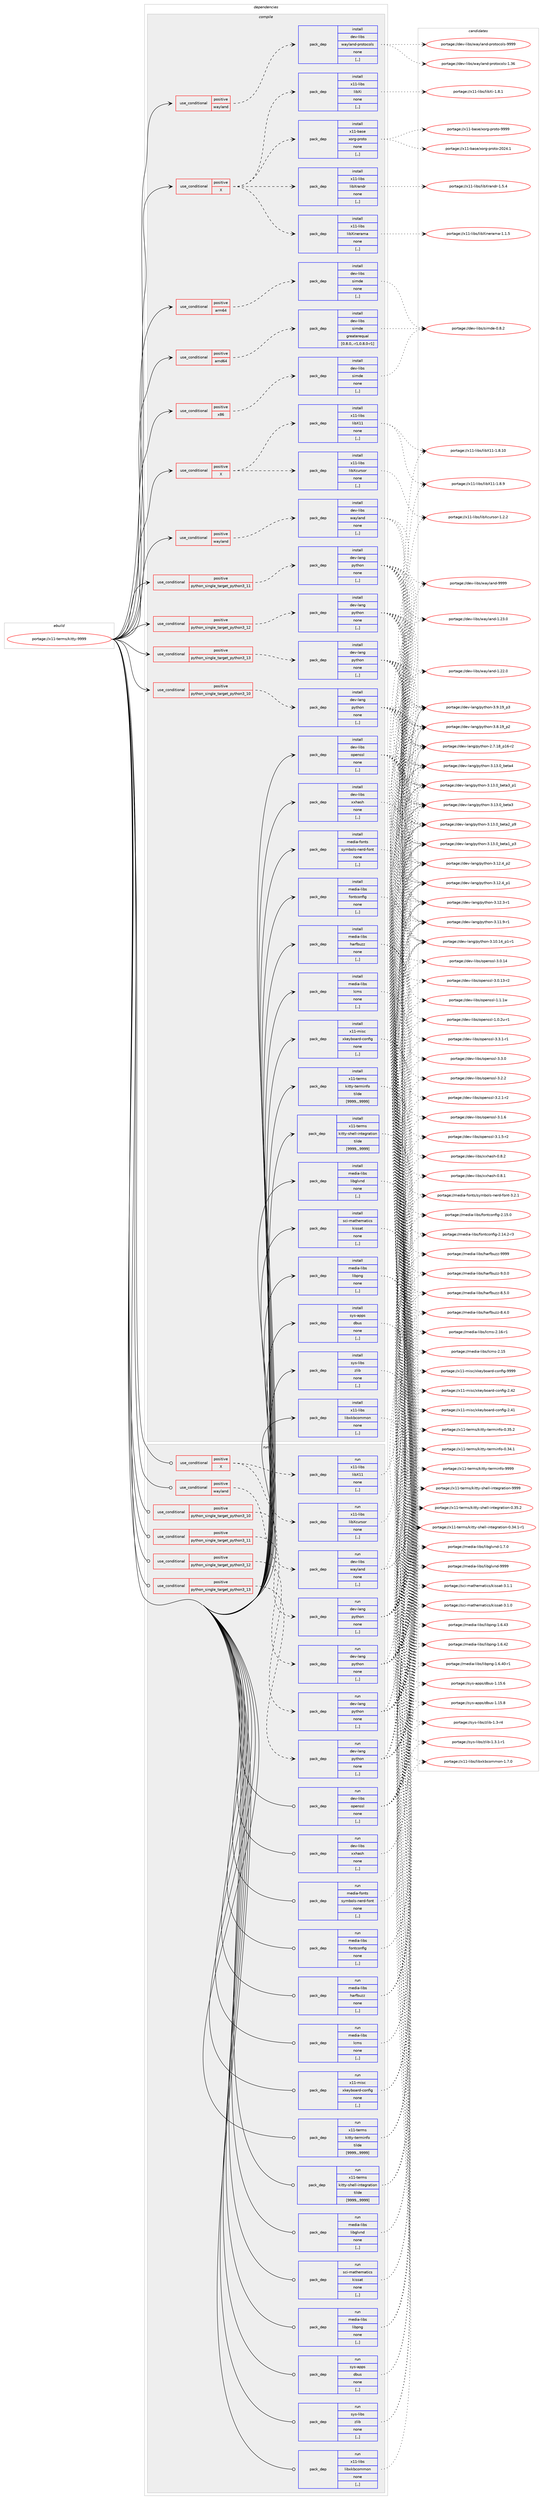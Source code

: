 digraph prolog {

# *************
# Graph options
# *************

newrank=true;
concentrate=true;
compound=true;
graph [rankdir=LR,fontname=Helvetica,fontsize=10,ranksep=1.5];#, ranksep=2.5, nodesep=0.2];
edge  [arrowhead=vee];
node  [fontname=Helvetica,fontsize=10];

# **********
# The ebuild
# **********

subgraph cluster_leftcol {
color=gray;
label=<<i>ebuild</i>>;
id [label="portage://x11-terms/kitty-9999", color=red, width=4, href="../x11-terms/kitty-9999.svg"];
}

# ****************
# The dependencies
# ****************

subgraph cluster_midcol {
color=gray;
label=<<i>dependencies</i>>;
subgraph cluster_compile {
fillcolor="#eeeeee";
style=filled;
label=<<i>compile</i>>;
subgraph cond123038 {
dependency466755 [label=<<TABLE BORDER="0" CELLBORDER="1" CELLSPACING="0" CELLPADDING="4"><TR><TD ROWSPAN="3" CELLPADDING="10">use_conditional</TD></TR><TR><TD>positive</TD></TR><TR><TD>X</TD></TR></TABLE>>, shape=none, color=red];
subgraph pack340299 {
dependency466756 [label=<<TABLE BORDER="0" CELLBORDER="1" CELLSPACING="0" CELLPADDING="4" WIDTH="220"><TR><TD ROWSPAN="6" CELLPADDING="30">pack_dep</TD></TR><TR><TD WIDTH="110">install</TD></TR><TR><TD>x11-base</TD></TR><TR><TD>xorg-proto</TD></TR><TR><TD>none</TD></TR><TR><TD>[,,]</TD></TR></TABLE>>, shape=none, color=blue];
}
dependency466755:e -> dependency466756:w [weight=20,style="dashed",arrowhead="vee"];
subgraph pack340300 {
dependency466757 [label=<<TABLE BORDER="0" CELLBORDER="1" CELLSPACING="0" CELLPADDING="4" WIDTH="220"><TR><TD ROWSPAN="6" CELLPADDING="30">pack_dep</TD></TR><TR><TD WIDTH="110">install</TD></TR><TR><TD>x11-libs</TD></TR><TR><TD>libXi</TD></TR><TR><TD>none</TD></TR><TR><TD>[,,]</TD></TR></TABLE>>, shape=none, color=blue];
}
dependency466755:e -> dependency466757:w [weight=20,style="dashed",arrowhead="vee"];
subgraph pack340301 {
dependency466758 [label=<<TABLE BORDER="0" CELLBORDER="1" CELLSPACING="0" CELLPADDING="4" WIDTH="220"><TR><TD ROWSPAN="6" CELLPADDING="30">pack_dep</TD></TR><TR><TD WIDTH="110">install</TD></TR><TR><TD>x11-libs</TD></TR><TR><TD>libXinerama</TD></TR><TR><TD>none</TD></TR><TR><TD>[,,]</TD></TR></TABLE>>, shape=none, color=blue];
}
dependency466755:e -> dependency466758:w [weight=20,style="dashed",arrowhead="vee"];
subgraph pack340302 {
dependency466759 [label=<<TABLE BORDER="0" CELLBORDER="1" CELLSPACING="0" CELLPADDING="4" WIDTH="220"><TR><TD ROWSPAN="6" CELLPADDING="30">pack_dep</TD></TR><TR><TD WIDTH="110">install</TD></TR><TR><TD>x11-libs</TD></TR><TR><TD>libXrandr</TD></TR><TR><TD>none</TD></TR><TR><TD>[,,]</TD></TR></TABLE>>, shape=none, color=blue];
}
dependency466755:e -> dependency466759:w [weight=20,style="dashed",arrowhead="vee"];
}
id:e -> dependency466755:w [weight=20,style="solid",arrowhead="vee"];
subgraph cond123039 {
dependency466760 [label=<<TABLE BORDER="0" CELLBORDER="1" CELLSPACING="0" CELLPADDING="4"><TR><TD ROWSPAN="3" CELLPADDING="10">use_conditional</TD></TR><TR><TD>positive</TD></TR><TR><TD>X</TD></TR></TABLE>>, shape=none, color=red];
subgraph pack340303 {
dependency466761 [label=<<TABLE BORDER="0" CELLBORDER="1" CELLSPACING="0" CELLPADDING="4" WIDTH="220"><TR><TD ROWSPAN="6" CELLPADDING="30">pack_dep</TD></TR><TR><TD WIDTH="110">install</TD></TR><TR><TD>x11-libs</TD></TR><TR><TD>libX11</TD></TR><TR><TD>none</TD></TR><TR><TD>[,,]</TD></TR></TABLE>>, shape=none, color=blue];
}
dependency466760:e -> dependency466761:w [weight=20,style="dashed",arrowhead="vee"];
subgraph pack340304 {
dependency466762 [label=<<TABLE BORDER="0" CELLBORDER="1" CELLSPACING="0" CELLPADDING="4" WIDTH="220"><TR><TD ROWSPAN="6" CELLPADDING="30">pack_dep</TD></TR><TR><TD WIDTH="110">install</TD></TR><TR><TD>x11-libs</TD></TR><TR><TD>libXcursor</TD></TR><TR><TD>none</TD></TR><TR><TD>[,,]</TD></TR></TABLE>>, shape=none, color=blue];
}
dependency466760:e -> dependency466762:w [weight=20,style="dashed",arrowhead="vee"];
}
id:e -> dependency466760:w [weight=20,style="solid",arrowhead="vee"];
subgraph cond123040 {
dependency466763 [label=<<TABLE BORDER="0" CELLBORDER="1" CELLSPACING="0" CELLPADDING="4"><TR><TD ROWSPAN="3" CELLPADDING="10">use_conditional</TD></TR><TR><TD>positive</TD></TR><TR><TD>amd64</TD></TR></TABLE>>, shape=none, color=red];
subgraph pack340305 {
dependency466764 [label=<<TABLE BORDER="0" CELLBORDER="1" CELLSPACING="0" CELLPADDING="4" WIDTH="220"><TR><TD ROWSPAN="6" CELLPADDING="30">pack_dep</TD></TR><TR><TD WIDTH="110">install</TD></TR><TR><TD>dev-libs</TD></TR><TR><TD>simde</TD></TR><TR><TD>greaterequal</TD></TR><TR><TD>[0.8.0,,-r1,0.8.0-r1]</TD></TR></TABLE>>, shape=none, color=blue];
}
dependency466763:e -> dependency466764:w [weight=20,style="dashed",arrowhead="vee"];
}
id:e -> dependency466763:w [weight=20,style="solid",arrowhead="vee"];
subgraph cond123041 {
dependency466765 [label=<<TABLE BORDER="0" CELLBORDER="1" CELLSPACING="0" CELLPADDING="4"><TR><TD ROWSPAN="3" CELLPADDING="10">use_conditional</TD></TR><TR><TD>positive</TD></TR><TR><TD>arm64</TD></TR></TABLE>>, shape=none, color=red];
subgraph pack340306 {
dependency466766 [label=<<TABLE BORDER="0" CELLBORDER="1" CELLSPACING="0" CELLPADDING="4" WIDTH="220"><TR><TD ROWSPAN="6" CELLPADDING="30">pack_dep</TD></TR><TR><TD WIDTH="110">install</TD></TR><TR><TD>dev-libs</TD></TR><TR><TD>simde</TD></TR><TR><TD>none</TD></TR><TR><TD>[,,]</TD></TR></TABLE>>, shape=none, color=blue];
}
dependency466765:e -> dependency466766:w [weight=20,style="dashed",arrowhead="vee"];
}
id:e -> dependency466765:w [weight=20,style="solid",arrowhead="vee"];
subgraph cond123042 {
dependency466767 [label=<<TABLE BORDER="0" CELLBORDER="1" CELLSPACING="0" CELLPADDING="4"><TR><TD ROWSPAN="3" CELLPADDING="10">use_conditional</TD></TR><TR><TD>positive</TD></TR><TR><TD>python_single_target_python3_10</TD></TR></TABLE>>, shape=none, color=red];
subgraph pack340307 {
dependency466768 [label=<<TABLE BORDER="0" CELLBORDER="1" CELLSPACING="0" CELLPADDING="4" WIDTH="220"><TR><TD ROWSPAN="6" CELLPADDING="30">pack_dep</TD></TR><TR><TD WIDTH="110">install</TD></TR><TR><TD>dev-lang</TD></TR><TR><TD>python</TD></TR><TR><TD>none</TD></TR><TR><TD>[,,]</TD></TR></TABLE>>, shape=none, color=blue];
}
dependency466767:e -> dependency466768:w [weight=20,style="dashed",arrowhead="vee"];
}
id:e -> dependency466767:w [weight=20,style="solid",arrowhead="vee"];
subgraph cond123043 {
dependency466769 [label=<<TABLE BORDER="0" CELLBORDER="1" CELLSPACING="0" CELLPADDING="4"><TR><TD ROWSPAN="3" CELLPADDING="10">use_conditional</TD></TR><TR><TD>positive</TD></TR><TR><TD>python_single_target_python3_11</TD></TR></TABLE>>, shape=none, color=red];
subgraph pack340308 {
dependency466770 [label=<<TABLE BORDER="0" CELLBORDER="1" CELLSPACING="0" CELLPADDING="4" WIDTH="220"><TR><TD ROWSPAN="6" CELLPADDING="30">pack_dep</TD></TR><TR><TD WIDTH="110">install</TD></TR><TR><TD>dev-lang</TD></TR><TR><TD>python</TD></TR><TR><TD>none</TD></TR><TR><TD>[,,]</TD></TR></TABLE>>, shape=none, color=blue];
}
dependency466769:e -> dependency466770:w [weight=20,style="dashed",arrowhead="vee"];
}
id:e -> dependency466769:w [weight=20,style="solid",arrowhead="vee"];
subgraph cond123044 {
dependency466771 [label=<<TABLE BORDER="0" CELLBORDER="1" CELLSPACING="0" CELLPADDING="4"><TR><TD ROWSPAN="3" CELLPADDING="10">use_conditional</TD></TR><TR><TD>positive</TD></TR><TR><TD>python_single_target_python3_12</TD></TR></TABLE>>, shape=none, color=red];
subgraph pack340309 {
dependency466772 [label=<<TABLE BORDER="0" CELLBORDER="1" CELLSPACING="0" CELLPADDING="4" WIDTH="220"><TR><TD ROWSPAN="6" CELLPADDING="30">pack_dep</TD></TR><TR><TD WIDTH="110">install</TD></TR><TR><TD>dev-lang</TD></TR><TR><TD>python</TD></TR><TR><TD>none</TD></TR><TR><TD>[,,]</TD></TR></TABLE>>, shape=none, color=blue];
}
dependency466771:e -> dependency466772:w [weight=20,style="dashed",arrowhead="vee"];
}
id:e -> dependency466771:w [weight=20,style="solid",arrowhead="vee"];
subgraph cond123045 {
dependency466773 [label=<<TABLE BORDER="0" CELLBORDER="1" CELLSPACING="0" CELLPADDING="4"><TR><TD ROWSPAN="3" CELLPADDING="10">use_conditional</TD></TR><TR><TD>positive</TD></TR><TR><TD>python_single_target_python3_13</TD></TR></TABLE>>, shape=none, color=red];
subgraph pack340310 {
dependency466774 [label=<<TABLE BORDER="0" CELLBORDER="1" CELLSPACING="0" CELLPADDING="4" WIDTH="220"><TR><TD ROWSPAN="6" CELLPADDING="30">pack_dep</TD></TR><TR><TD WIDTH="110">install</TD></TR><TR><TD>dev-lang</TD></TR><TR><TD>python</TD></TR><TR><TD>none</TD></TR><TR><TD>[,,]</TD></TR></TABLE>>, shape=none, color=blue];
}
dependency466773:e -> dependency466774:w [weight=20,style="dashed",arrowhead="vee"];
}
id:e -> dependency466773:w [weight=20,style="solid",arrowhead="vee"];
subgraph cond123046 {
dependency466775 [label=<<TABLE BORDER="0" CELLBORDER="1" CELLSPACING="0" CELLPADDING="4"><TR><TD ROWSPAN="3" CELLPADDING="10">use_conditional</TD></TR><TR><TD>positive</TD></TR><TR><TD>wayland</TD></TR></TABLE>>, shape=none, color=red];
subgraph pack340311 {
dependency466776 [label=<<TABLE BORDER="0" CELLBORDER="1" CELLSPACING="0" CELLPADDING="4" WIDTH="220"><TR><TD ROWSPAN="6" CELLPADDING="30">pack_dep</TD></TR><TR><TD WIDTH="110">install</TD></TR><TR><TD>dev-libs</TD></TR><TR><TD>wayland</TD></TR><TR><TD>none</TD></TR><TR><TD>[,,]</TD></TR></TABLE>>, shape=none, color=blue];
}
dependency466775:e -> dependency466776:w [weight=20,style="dashed",arrowhead="vee"];
}
id:e -> dependency466775:w [weight=20,style="solid",arrowhead="vee"];
subgraph cond123047 {
dependency466777 [label=<<TABLE BORDER="0" CELLBORDER="1" CELLSPACING="0" CELLPADDING="4"><TR><TD ROWSPAN="3" CELLPADDING="10">use_conditional</TD></TR><TR><TD>positive</TD></TR><TR><TD>wayland</TD></TR></TABLE>>, shape=none, color=red];
subgraph pack340312 {
dependency466778 [label=<<TABLE BORDER="0" CELLBORDER="1" CELLSPACING="0" CELLPADDING="4" WIDTH="220"><TR><TD ROWSPAN="6" CELLPADDING="30">pack_dep</TD></TR><TR><TD WIDTH="110">install</TD></TR><TR><TD>dev-libs</TD></TR><TR><TD>wayland-protocols</TD></TR><TR><TD>none</TD></TR><TR><TD>[,,]</TD></TR></TABLE>>, shape=none, color=blue];
}
dependency466777:e -> dependency466778:w [weight=20,style="dashed",arrowhead="vee"];
}
id:e -> dependency466777:w [weight=20,style="solid",arrowhead="vee"];
subgraph cond123048 {
dependency466779 [label=<<TABLE BORDER="0" CELLBORDER="1" CELLSPACING="0" CELLPADDING="4"><TR><TD ROWSPAN="3" CELLPADDING="10">use_conditional</TD></TR><TR><TD>positive</TD></TR><TR><TD>x86</TD></TR></TABLE>>, shape=none, color=red];
subgraph pack340313 {
dependency466780 [label=<<TABLE BORDER="0" CELLBORDER="1" CELLSPACING="0" CELLPADDING="4" WIDTH="220"><TR><TD ROWSPAN="6" CELLPADDING="30">pack_dep</TD></TR><TR><TD WIDTH="110">install</TD></TR><TR><TD>dev-libs</TD></TR><TR><TD>simde</TD></TR><TR><TD>none</TD></TR><TR><TD>[,,]</TD></TR></TABLE>>, shape=none, color=blue];
}
dependency466779:e -> dependency466780:w [weight=20,style="dashed",arrowhead="vee"];
}
id:e -> dependency466779:w [weight=20,style="solid",arrowhead="vee"];
subgraph pack340314 {
dependency466781 [label=<<TABLE BORDER="0" CELLBORDER="1" CELLSPACING="0" CELLPADDING="4" WIDTH="220"><TR><TD ROWSPAN="6" CELLPADDING="30">pack_dep</TD></TR><TR><TD WIDTH="110">install</TD></TR><TR><TD>dev-libs</TD></TR><TR><TD>openssl</TD></TR><TR><TD>none</TD></TR><TR><TD>[,,]</TD></TR></TABLE>>, shape=none, color=blue];
}
id:e -> dependency466781:w [weight=20,style="solid",arrowhead="vee"];
subgraph pack340315 {
dependency466782 [label=<<TABLE BORDER="0" CELLBORDER="1" CELLSPACING="0" CELLPADDING="4" WIDTH="220"><TR><TD ROWSPAN="6" CELLPADDING="30">pack_dep</TD></TR><TR><TD WIDTH="110">install</TD></TR><TR><TD>dev-libs</TD></TR><TR><TD>xxhash</TD></TR><TR><TD>none</TD></TR><TR><TD>[,,]</TD></TR></TABLE>>, shape=none, color=blue];
}
id:e -> dependency466782:w [weight=20,style="solid",arrowhead="vee"];
subgraph pack340316 {
dependency466783 [label=<<TABLE BORDER="0" CELLBORDER="1" CELLSPACING="0" CELLPADDING="4" WIDTH="220"><TR><TD ROWSPAN="6" CELLPADDING="30">pack_dep</TD></TR><TR><TD WIDTH="110">install</TD></TR><TR><TD>media-fonts</TD></TR><TR><TD>symbols-nerd-font</TD></TR><TR><TD>none</TD></TR><TR><TD>[,,]</TD></TR></TABLE>>, shape=none, color=blue];
}
id:e -> dependency466783:w [weight=20,style="solid",arrowhead="vee"];
subgraph pack340317 {
dependency466784 [label=<<TABLE BORDER="0" CELLBORDER="1" CELLSPACING="0" CELLPADDING="4" WIDTH="220"><TR><TD ROWSPAN="6" CELLPADDING="30">pack_dep</TD></TR><TR><TD WIDTH="110">install</TD></TR><TR><TD>media-libs</TD></TR><TR><TD>fontconfig</TD></TR><TR><TD>none</TD></TR><TR><TD>[,,]</TD></TR></TABLE>>, shape=none, color=blue];
}
id:e -> dependency466784:w [weight=20,style="solid",arrowhead="vee"];
subgraph pack340318 {
dependency466785 [label=<<TABLE BORDER="0" CELLBORDER="1" CELLSPACING="0" CELLPADDING="4" WIDTH="220"><TR><TD ROWSPAN="6" CELLPADDING="30">pack_dep</TD></TR><TR><TD WIDTH="110">install</TD></TR><TR><TD>media-libs</TD></TR><TR><TD>harfbuzz</TD></TR><TR><TD>none</TD></TR><TR><TD>[,,]</TD></TR></TABLE>>, shape=none, color=blue];
}
id:e -> dependency466785:w [weight=20,style="solid",arrowhead="vee"];
subgraph pack340319 {
dependency466786 [label=<<TABLE BORDER="0" CELLBORDER="1" CELLSPACING="0" CELLPADDING="4" WIDTH="220"><TR><TD ROWSPAN="6" CELLPADDING="30">pack_dep</TD></TR><TR><TD WIDTH="110">install</TD></TR><TR><TD>media-libs</TD></TR><TR><TD>lcms</TD></TR><TR><TD>none</TD></TR><TR><TD>[,,]</TD></TR></TABLE>>, shape=none, color=blue];
}
id:e -> dependency466786:w [weight=20,style="solid",arrowhead="vee"];
subgraph pack340320 {
dependency466787 [label=<<TABLE BORDER="0" CELLBORDER="1" CELLSPACING="0" CELLPADDING="4" WIDTH="220"><TR><TD ROWSPAN="6" CELLPADDING="30">pack_dep</TD></TR><TR><TD WIDTH="110">install</TD></TR><TR><TD>media-libs</TD></TR><TR><TD>libglvnd</TD></TR><TR><TD>none</TD></TR><TR><TD>[,,]</TD></TR></TABLE>>, shape=none, color=blue];
}
id:e -> dependency466787:w [weight=20,style="solid",arrowhead="vee"];
subgraph pack340321 {
dependency466788 [label=<<TABLE BORDER="0" CELLBORDER="1" CELLSPACING="0" CELLPADDING="4" WIDTH="220"><TR><TD ROWSPAN="6" CELLPADDING="30">pack_dep</TD></TR><TR><TD WIDTH="110">install</TD></TR><TR><TD>media-libs</TD></TR><TR><TD>libpng</TD></TR><TR><TD>none</TD></TR><TR><TD>[,,]</TD></TR></TABLE>>, shape=none, color=blue];
}
id:e -> dependency466788:w [weight=20,style="solid",arrowhead="vee"];
subgraph pack340322 {
dependency466789 [label=<<TABLE BORDER="0" CELLBORDER="1" CELLSPACING="0" CELLPADDING="4" WIDTH="220"><TR><TD ROWSPAN="6" CELLPADDING="30">pack_dep</TD></TR><TR><TD WIDTH="110">install</TD></TR><TR><TD>sys-apps</TD></TR><TR><TD>dbus</TD></TR><TR><TD>none</TD></TR><TR><TD>[,,]</TD></TR></TABLE>>, shape=none, color=blue];
}
id:e -> dependency466789:w [weight=20,style="solid",arrowhead="vee"];
subgraph pack340323 {
dependency466790 [label=<<TABLE BORDER="0" CELLBORDER="1" CELLSPACING="0" CELLPADDING="4" WIDTH="220"><TR><TD ROWSPAN="6" CELLPADDING="30">pack_dep</TD></TR><TR><TD WIDTH="110">install</TD></TR><TR><TD>sys-libs</TD></TR><TR><TD>zlib</TD></TR><TR><TD>none</TD></TR><TR><TD>[,,]</TD></TR></TABLE>>, shape=none, color=blue];
}
id:e -> dependency466790:w [weight=20,style="solid",arrowhead="vee"];
subgraph pack340324 {
dependency466791 [label=<<TABLE BORDER="0" CELLBORDER="1" CELLSPACING="0" CELLPADDING="4" WIDTH="220"><TR><TD ROWSPAN="6" CELLPADDING="30">pack_dep</TD></TR><TR><TD WIDTH="110">install</TD></TR><TR><TD>x11-libs</TD></TR><TR><TD>libxkbcommon</TD></TR><TR><TD>none</TD></TR><TR><TD>[,,]</TD></TR></TABLE>>, shape=none, color=blue];
}
id:e -> dependency466791:w [weight=20,style="solid",arrowhead="vee"];
subgraph pack340325 {
dependency466792 [label=<<TABLE BORDER="0" CELLBORDER="1" CELLSPACING="0" CELLPADDING="4" WIDTH="220"><TR><TD ROWSPAN="6" CELLPADDING="30">pack_dep</TD></TR><TR><TD WIDTH="110">install</TD></TR><TR><TD>x11-misc</TD></TR><TR><TD>xkeyboard-config</TD></TR><TR><TD>none</TD></TR><TR><TD>[,,]</TD></TR></TABLE>>, shape=none, color=blue];
}
id:e -> dependency466792:w [weight=20,style="solid",arrowhead="vee"];
subgraph pack340326 {
dependency466793 [label=<<TABLE BORDER="0" CELLBORDER="1" CELLSPACING="0" CELLPADDING="4" WIDTH="220"><TR><TD ROWSPAN="6" CELLPADDING="30">pack_dep</TD></TR><TR><TD WIDTH="110">install</TD></TR><TR><TD>x11-terms</TD></TR><TR><TD>kitty-shell-integration</TD></TR><TR><TD>tilde</TD></TR><TR><TD>[9999,,,9999]</TD></TR></TABLE>>, shape=none, color=blue];
}
id:e -> dependency466793:w [weight=20,style="solid",arrowhead="vee"];
subgraph pack340327 {
dependency466794 [label=<<TABLE BORDER="0" CELLBORDER="1" CELLSPACING="0" CELLPADDING="4" WIDTH="220"><TR><TD ROWSPAN="6" CELLPADDING="30">pack_dep</TD></TR><TR><TD WIDTH="110">install</TD></TR><TR><TD>x11-terms</TD></TR><TR><TD>kitty-terminfo</TD></TR><TR><TD>tilde</TD></TR><TR><TD>[9999,,,9999]</TD></TR></TABLE>>, shape=none, color=blue];
}
id:e -> dependency466794:w [weight=20,style="solid",arrowhead="vee"];
subgraph pack340328 {
dependency466795 [label=<<TABLE BORDER="0" CELLBORDER="1" CELLSPACING="0" CELLPADDING="4" WIDTH="220"><TR><TD ROWSPAN="6" CELLPADDING="30">pack_dep</TD></TR><TR><TD WIDTH="110">install</TD></TR><TR><TD>sci-mathematics</TD></TR><TR><TD>kissat</TD></TR><TR><TD>none</TD></TR><TR><TD>[,,]</TD></TR></TABLE>>, shape=none, color=blue];
}
id:e -> dependency466795:w [weight=20,style="solid",arrowhead="vee"];
}
subgraph cluster_compileandrun {
fillcolor="#eeeeee";
style=filled;
label=<<i>compile and run</i>>;
}
subgraph cluster_run {
fillcolor="#eeeeee";
style=filled;
label=<<i>run</i>>;
subgraph cond123049 {
dependency466796 [label=<<TABLE BORDER="0" CELLBORDER="1" CELLSPACING="0" CELLPADDING="4"><TR><TD ROWSPAN="3" CELLPADDING="10">use_conditional</TD></TR><TR><TD>positive</TD></TR><TR><TD>X</TD></TR></TABLE>>, shape=none, color=red];
subgraph pack340329 {
dependency466797 [label=<<TABLE BORDER="0" CELLBORDER="1" CELLSPACING="0" CELLPADDING="4" WIDTH="220"><TR><TD ROWSPAN="6" CELLPADDING="30">pack_dep</TD></TR><TR><TD WIDTH="110">run</TD></TR><TR><TD>x11-libs</TD></TR><TR><TD>libX11</TD></TR><TR><TD>none</TD></TR><TR><TD>[,,]</TD></TR></TABLE>>, shape=none, color=blue];
}
dependency466796:e -> dependency466797:w [weight=20,style="dashed",arrowhead="vee"];
subgraph pack340330 {
dependency466798 [label=<<TABLE BORDER="0" CELLBORDER="1" CELLSPACING="0" CELLPADDING="4" WIDTH="220"><TR><TD ROWSPAN="6" CELLPADDING="30">pack_dep</TD></TR><TR><TD WIDTH="110">run</TD></TR><TR><TD>x11-libs</TD></TR><TR><TD>libXcursor</TD></TR><TR><TD>none</TD></TR><TR><TD>[,,]</TD></TR></TABLE>>, shape=none, color=blue];
}
dependency466796:e -> dependency466798:w [weight=20,style="dashed",arrowhead="vee"];
}
id:e -> dependency466796:w [weight=20,style="solid",arrowhead="odot"];
subgraph cond123050 {
dependency466799 [label=<<TABLE BORDER="0" CELLBORDER="1" CELLSPACING="0" CELLPADDING="4"><TR><TD ROWSPAN="3" CELLPADDING="10">use_conditional</TD></TR><TR><TD>positive</TD></TR><TR><TD>python_single_target_python3_10</TD></TR></TABLE>>, shape=none, color=red];
subgraph pack340331 {
dependency466800 [label=<<TABLE BORDER="0" CELLBORDER="1" CELLSPACING="0" CELLPADDING="4" WIDTH="220"><TR><TD ROWSPAN="6" CELLPADDING="30">pack_dep</TD></TR><TR><TD WIDTH="110">run</TD></TR><TR><TD>dev-lang</TD></TR><TR><TD>python</TD></TR><TR><TD>none</TD></TR><TR><TD>[,,]</TD></TR></TABLE>>, shape=none, color=blue];
}
dependency466799:e -> dependency466800:w [weight=20,style="dashed",arrowhead="vee"];
}
id:e -> dependency466799:w [weight=20,style="solid",arrowhead="odot"];
subgraph cond123051 {
dependency466801 [label=<<TABLE BORDER="0" CELLBORDER="1" CELLSPACING="0" CELLPADDING="4"><TR><TD ROWSPAN="3" CELLPADDING="10">use_conditional</TD></TR><TR><TD>positive</TD></TR><TR><TD>python_single_target_python3_11</TD></TR></TABLE>>, shape=none, color=red];
subgraph pack340332 {
dependency466802 [label=<<TABLE BORDER="0" CELLBORDER="1" CELLSPACING="0" CELLPADDING="4" WIDTH="220"><TR><TD ROWSPAN="6" CELLPADDING="30">pack_dep</TD></TR><TR><TD WIDTH="110">run</TD></TR><TR><TD>dev-lang</TD></TR><TR><TD>python</TD></TR><TR><TD>none</TD></TR><TR><TD>[,,]</TD></TR></TABLE>>, shape=none, color=blue];
}
dependency466801:e -> dependency466802:w [weight=20,style="dashed",arrowhead="vee"];
}
id:e -> dependency466801:w [weight=20,style="solid",arrowhead="odot"];
subgraph cond123052 {
dependency466803 [label=<<TABLE BORDER="0" CELLBORDER="1" CELLSPACING="0" CELLPADDING="4"><TR><TD ROWSPAN="3" CELLPADDING="10">use_conditional</TD></TR><TR><TD>positive</TD></TR><TR><TD>python_single_target_python3_12</TD></TR></TABLE>>, shape=none, color=red];
subgraph pack340333 {
dependency466804 [label=<<TABLE BORDER="0" CELLBORDER="1" CELLSPACING="0" CELLPADDING="4" WIDTH="220"><TR><TD ROWSPAN="6" CELLPADDING="30">pack_dep</TD></TR><TR><TD WIDTH="110">run</TD></TR><TR><TD>dev-lang</TD></TR><TR><TD>python</TD></TR><TR><TD>none</TD></TR><TR><TD>[,,]</TD></TR></TABLE>>, shape=none, color=blue];
}
dependency466803:e -> dependency466804:w [weight=20,style="dashed",arrowhead="vee"];
}
id:e -> dependency466803:w [weight=20,style="solid",arrowhead="odot"];
subgraph cond123053 {
dependency466805 [label=<<TABLE BORDER="0" CELLBORDER="1" CELLSPACING="0" CELLPADDING="4"><TR><TD ROWSPAN="3" CELLPADDING="10">use_conditional</TD></TR><TR><TD>positive</TD></TR><TR><TD>python_single_target_python3_13</TD></TR></TABLE>>, shape=none, color=red];
subgraph pack340334 {
dependency466806 [label=<<TABLE BORDER="0" CELLBORDER="1" CELLSPACING="0" CELLPADDING="4" WIDTH="220"><TR><TD ROWSPAN="6" CELLPADDING="30">pack_dep</TD></TR><TR><TD WIDTH="110">run</TD></TR><TR><TD>dev-lang</TD></TR><TR><TD>python</TD></TR><TR><TD>none</TD></TR><TR><TD>[,,]</TD></TR></TABLE>>, shape=none, color=blue];
}
dependency466805:e -> dependency466806:w [weight=20,style="dashed",arrowhead="vee"];
}
id:e -> dependency466805:w [weight=20,style="solid",arrowhead="odot"];
subgraph cond123054 {
dependency466807 [label=<<TABLE BORDER="0" CELLBORDER="1" CELLSPACING="0" CELLPADDING="4"><TR><TD ROWSPAN="3" CELLPADDING="10">use_conditional</TD></TR><TR><TD>positive</TD></TR><TR><TD>wayland</TD></TR></TABLE>>, shape=none, color=red];
subgraph pack340335 {
dependency466808 [label=<<TABLE BORDER="0" CELLBORDER="1" CELLSPACING="0" CELLPADDING="4" WIDTH="220"><TR><TD ROWSPAN="6" CELLPADDING="30">pack_dep</TD></TR><TR><TD WIDTH="110">run</TD></TR><TR><TD>dev-libs</TD></TR><TR><TD>wayland</TD></TR><TR><TD>none</TD></TR><TR><TD>[,,]</TD></TR></TABLE>>, shape=none, color=blue];
}
dependency466807:e -> dependency466808:w [weight=20,style="dashed",arrowhead="vee"];
}
id:e -> dependency466807:w [weight=20,style="solid",arrowhead="odot"];
subgraph pack340336 {
dependency466809 [label=<<TABLE BORDER="0" CELLBORDER="1" CELLSPACING="0" CELLPADDING="4" WIDTH="220"><TR><TD ROWSPAN="6" CELLPADDING="30">pack_dep</TD></TR><TR><TD WIDTH="110">run</TD></TR><TR><TD>dev-libs</TD></TR><TR><TD>openssl</TD></TR><TR><TD>none</TD></TR><TR><TD>[,,]</TD></TR></TABLE>>, shape=none, color=blue];
}
id:e -> dependency466809:w [weight=20,style="solid",arrowhead="odot"];
subgraph pack340337 {
dependency466810 [label=<<TABLE BORDER="0" CELLBORDER="1" CELLSPACING="0" CELLPADDING="4" WIDTH="220"><TR><TD ROWSPAN="6" CELLPADDING="30">pack_dep</TD></TR><TR><TD WIDTH="110">run</TD></TR><TR><TD>dev-libs</TD></TR><TR><TD>xxhash</TD></TR><TR><TD>none</TD></TR><TR><TD>[,,]</TD></TR></TABLE>>, shape=none, color=blue];
}
id:e -> dependency466810:w [weight=20,style="solid",arrowhead="odot"];
subgraph pack340338 {
dependency466811 [label=<<TABLE BORDER="0" CELLBORDER="1" CELLSPACING="0" CELLPADDING="4" WIDTH="220"><TR><TD ROWSPAN="6" CELLPADDING="30">pack_dep</TD></TR><TR><TD WIDTH="110">run</TD></TR><TR><TD>media-fonts</TD></TR><TR><TD>symbols-nerd-font</TD></TR><TR><TD>none</TD></TR><TR><TD>[,,]</TD></TR></TABLE>>, shape=none, color=blue];
}
id:e -> dependency466811:w [weight=20,style="solid",arrowhead="odot"];
subgraph pack340339 {
dependency466812 [label=<<TABLE BORDER="0" CELLBORDER="1" CELLSPACING="0" CELLPADDING="4" WIDTH="220"><TR><TD ROWSPAN="6" CELLPADDING="30">pack_dep</TD></TR><TR><TD WIDTH="110">run</TD></TR><TR><TD>media-libs</TD></TR><TR><TD>fontconfig</TD></TR><TR><TD>none</TD></TR><TR><TD>[,,]</TD></TR></TABLE>>, shape=none, color=blue];
}
id:e -> dependency466812:w [weight=20,style="solid",arrowhead="odot"];
subgraph pack340340 {
dependency466813 [label=<<TABLE BORDER="0" CELLBORDER="1" CELLSPACING="0" CELLPADDING="4" WIDTH="220"><TR><TD ROWSPAN="6" CELLPADDING="30">pack_dep</TD></TR><TR><TD WIDTH="110">run</TD></TR><TR><TD>media-libs</TD></TR><TR><TD>harfbuzz</TD></TR><TR><TD>none</TD></TR><TR><TD>[,,]</TD></TR></TABLE>>, shape=none, color=blue];
}
id:e -> dependency466813:w [weight=20,style="solid",arrowhead="odot"];
subgraph pack340341 {
dependency466814 [label=<<TABLE BORDER="0" CELLBORDER="1" CELLSPACING="0" CELLPADDING="4" WIDTH="220"><TR><TD ROWSPAN="6" CELLPADDING="30">pack_dep</TD></TR><TR><TD WIDTH="110">run</TD></TR><TR><TD>media-libs</TD></TR><TR><TD>lcms</TD></TR><TR><TD>none</TD></TR><TR><TD>[,,]</TD></TR></TABLE>>, shape=none, color=blue];
}
id:e -> dependency466814:w [weight=20,style="solid",arrowhead="odot"];
subgraph pack340342 {
dependency466815 [label=<<TABLE BORDER="0" CELLBORDER="1" CELLSPACING="0" CELLPADDING="4" WIDTH="220"><TR><TD ROWSPAN="6" CELLPADDING="30">pack_dep</TD></TR><TR><TD WIDTH="110">run</TD></TR><TR><TD>media-libs</TD></TR><TR><TD>libglvnd</TD></TR><TR><TD>none</TD></TR><TR><TD>[,,]</TD></TR></TABLE>>, shape=none, color=blue];
}
id:e -> dependency466815:w [weight=20,style="solid",arrowhead="odot"];
subgraph pack340343 {
dependency466816 [label=<<TABLE BORDER="0" CELLBORDER="1" CELLSPACING="0" CELLPADDING="4" WIDTH="220"><TR><TD ROWSPAN="6" CELLPADDING="30">pack_dep</TD></TR><TR><TD WIDTH="110">run</TD></TR><TR><TD>media-libs</TD></TR><TR><TD>libpng</TD></TR><TR><TD>none</TD></TR><TR><TD>[,,]</TD></TR></TABLE>>, shape=none, color=blue];
}
id:e -> dependency466816:w [weight=20,style="solid",arrowhead="odot"];
subgraph pack340344 {
dependency466817 [label=<<TABLE BORDER="0" CELLBORDER="1" CELLSPACING="0" CELLPADDING="4" WIDTH="220"><TR><TD ROWSPAN="6" CELLPADDING="30">pack_dep</TD></TR><TR><TD WIDTH="110">run</TD></TR><TR><TD>sys-apps</TD></TR><TR><TD>dbus</TD></TR><TR><TD>none</TD></TR><TR><TD>[,,]</TD></TR></TABLE>>, shape=none, color=blue];
}
id:e -> dependency466817:w [weight=20,style="solid",arrowhead="odot"];
subgraph pack340345 {
dependency466818 [label=<<TABLE BORDER="0" CELLBORDER="1" CELLSPACING="0" CELLPADDING="4" WIDTH="220"><TR><TD ROWSPAN="6" CELLPADDING="30">pack_dep</TD></TR><TR><TD WIDTH="110">run</TD></TR><TR><TD>sys-libs</TD></TR><TR><TD>zlib</TD></TR><TR><TD>none</TD></TR><TR><TD>[,,]</TD></TR></TABLE>>, shape=none, color=blue];
}
id:e -> dependency466818:w [weight=20,style="solid",arrowhead="odot"];
subgraph pack340346 {
dependency466819 [label=<<TABLE BORDER="0" CELLBORDER="1" CELLSPACING="0" CELLPADDING="4" WIDTH="220"><TR><TD ROWSPAN="6" CELLPADDING="30">pack_dep</TD></TR><TR><TD WIDTH="110">run</TD></TR><TR><TD>x11-libs</TD></TR><TR><TD>libxkbcommon</TD></TR><TR><TD>none</TD></TR><TR><TD>[,,]</TD></TR></TABLE>>, shape=none, color=blue];
}
id:e -> dependency466819:w [weight=20,style="solid",arrowhead="odot"];
subgraph pack340347 {
dependency466820 [label=<<TABLE BORDER="0" CELLBORDER="1" CELLSPACING="0" CELLPADDING="4" WIDTH="220"><TR><TD ROWSPAN="6" CELLPADDING="30">pack_dep</TD></TR><TR><TD WIDTH="110">run</TD></TR><TR><TD>x11-misc</TD></TR><TR><TD>xkeyboard-config</TD></TR><TR><TD>none</TD></TR><TR><TD>[,,]</TD></TR></TABLE>>, shape=none, color=blue];
}
id:e -> dependency466820:w [weight=20,style="solid",arrowhead="odot"];
subgraph pack340348 {
dependency466821 [label=<<TABLE BORDER="0" CELLBORDER="1" CELLSPACING="0" CELLPADDING="4" WIDTH="220"><TR><TD ROWSPAN="6" CELLPADDING="30">pack_dep</TD></TR><TR><TD WIDTH="110">run</TD></TR><TR><TD>x11-terms</TD></TR><TR><TD>kitty-shell-integration</TD></TR><TR><TD>tilde</TD></TR><TR><TD>[9999,,,9999]</TD></TR></TABLE>>, shape=none, color=blue];
}
id:e -> dependency466821:w [weight=20,style="solid",arrowhead="odot"];
subgraph pack340349 {
dependency466822 [label=<<TABLE BORDER="0" CELLBORDER="1" CELLSPACING="0" CELLPADDING="4" WIDTH="220"><TR><TD ROWSPAN="6" CELLPADDING="30">pack_dep</TD></TR><TR><TD WIDTH="110">run</TD></TR><TR><TD>x11-terms</TD></TR><TR><TD>kitty-terminfo</TD></TR><TR><TD>tilde</TD></TR><TR><TD>[9999,,,9999]</TD></TR></TABLE>>, shape=none, color=blue];
}
id:e -> dependency466822:w [weight=20,style="solid",arrowhead="odot"];
subgraph pack340350 {
dependency466823 [label=<<TABLE BORDER="0" CELLBORDER="1" CELLSPACING="0" CELLPADDING="4" WIDTH="220"><TR><TD ROWSPAN="6" CELLPADDING="30">pack_dep</TD></TR><TR><TD WIDTH="110">run</TD></TR><TR><TD>sci-mathematics</TD></TR><TR><TD>kissat</TD></TR><TR><TD>none</TD></TR><TR><TD>[,,]</TD></TR></TABLE>>, shape=none, color=blue];
}
id:e -> dependency466823:w [weight=20,style="solid",arrowhead="odot"];
}
}

# **************
# The candidates
# **************

subgraph cluster_choices {
rank=same;
color=gray;
label=<<i>candidates</i>>;

subgraph choice340299 {
color=black;
nodesep=1;
choice120494945989711510147120111114103451121141111161114557575757 [label="portage://x11-base/xorg-proto-9999", color=red, width=4,href="../x11-base/xorg-proto-9999.svg"];
choice1204949459897115101471201111141034511211411111611145504850524649 [label="portage://x11-base/xorg-proto-2024.1", color=red, width=4,href="../x11-base/xorg-proto-2024.1.svg"];
dependency466756:e -> choice120494945989711510147120111114103451121141111161114557575757:w [style=dotted,weight="100"];
dependency466756:e -> choice1204949459897115101471201111141034511211411111611145504850524649:w [style=dotted,weight="100"];
}
subgraph choice340300 {
color=black;
nodesep=1;
choice12049494510810598115471081059888105454946564649 [label="portage://x11-libs/libXi-1.8.1", color=red, width=4,href="../x11-libs/libXi-1.8.1.svg"];
dependency466757:e -> choice12049494510810598115471081059888105454946564649:w [style=dotted,weight="100"];
}
subgraph choice340301 {
color=black;
nodesep=1;
choice120494945108105981154710810598881051101011149710997454946494653 [label="portage://x11-libs/libXinerama-1.1.5", color=red, width=4,href="../x11-libs/libXinerama-1.1.5.svg"];
dependency466758:e -> choice120494945108105981154710810598881051101011149710997454946494653:w [style=dotted,weight="100"];
}
subgraph choice340302 {
color=black;
nodesep=1;
choice1204949451081059811547108105988811497110100114454946534652 [label="portage://x11-libs/libXrandr-1.5.4", color=red, width=4,href="../x11-libs/libXrandr-1.5.4.svg"];
dependency466759:e -> choice1204949451081059811547108105988811497110100114454946534652:w [style=dotted,weight="100"];
}
subgraph choice340303 {
color=black;
nodesep=1;
choice12049494510810598115471081059888494945494656464948 [label="portage://x11-libs/libX11-1.8.10", color=red, width=4,href="../x11-libs/libX11-1.8.10.svg"];
choice120494945108105981154710810598884949454946564657 [label="portage://x11-libs/libX11-1.8.9", color=red, width=4,href="../x11-libs/libX11-1.8.9.svg"];
dependency466761:e -> choice12049494510810598115471081059888494945494656464948:w [style=dotted,weight="100"];
dependency466761:e -> choice120494945108105981154710810598884949454946564657:w [style=dotted,weight="100"];
}
subgraph choice340304 {
color=black;
nodesep=1;
choice1204949451081059811547108105988899117114115111114454946504650 [label="portage://x11-libs/libXcursor-1.2.2", color=red, width=4,href="../x11-libs/libXcursor-1.2.2.svg"];
dependency466762:e -> choice1204949451081059811547108105988899117114115111114454946504650:w [style=dotted,weight="100"];
}
subgraph choice340305 {
color=black;
nodesep=1;
choice100101118451081059811547115105109100101454846564650 [label="portage://dev-libs/simde-0.8.2", color=red, width=4,href="../dev-libs/simde-0.8.2.svg"];
dependency466764:e -> choice100101118451081059811547115105109100101454846564650:w [style=dotted,weight="100"];
}
subgraph choice340306 {
color=black;
nodesep=1;
choice100101118451081059811547115105109100101454846564650 [label="portage://dev-libs/simde-0.8.2", color=red, width=4,href="../dev-libs/simde-0.8.2.svg"];
dependency466766:e -> choice100101118451081059811547115105109100101454846564650:w [style=dotted,weight="100"];
}
subgraph choice340307 {
color=black;
nodesep=1;
choice1001011184510897110103471121211161041111104551464951464895981011169752 [label="portage://dev-lang/python-3.13.0_beta4", color=red, width=4,href="../dev-lang/python-3.13.0_beta4.svg"];
choice10010111845108971101034711212111610411111045514649514648959810111697519511249 [label="portage://dev-lang/python-3.13.0_beta3_p1", color=red, width=4,href="../dev-lang/python-3.13.0_beta3_p1.svg"];
choice1001011184510897110103471121211161041111104551464951464895981011169751 [label="portage://dev-lang/python-3.13.0_beta3", color=red, width=4,href="../dev-lang/python-3.13.0_beta3.svg"];
choice10010111845108971101034711212111610411111045514649514648959810111697509511257 [label="portage://dev-lang/python-3.13.0_beta2_p9", color=red, width=4,href="../dev-lang/python-3.13.0_beta2_p9.svg"];
choice10010111845108971101034711212111610411111045514649514648959810111697499511251 [label="portage://dev-lang/python-3.13.0_beta1_p3", color=red, width=4,href="../dev-lang/python-3.13.0_beta1_p3.svg"];
choice100101118451089711010347112121116104111110455146495046529511250 [label="portage://dev-lang/python-3.12.4_p2", color=red, width=4,href="../dev-lang/python-3.12.4_p2.svg"];
choice100101118451089711010347112121116104111110455146495046529511249 [label="portage://dev-lang/python-3.12.4_p1", color=red, width=4,href="../dev-lang/python-3.12.4_p1.svg"];
choice100101118451089711010347112121116104111110455146495046514511449 [label="portage://dev-lang/python-3.12.3-r1", color=red, width=4,href="../dev-lang/python-3.12.3-r1.svg"];
choice100101118451089711010347112121116104111110455146494946574511449 [label="portage://dev-lang/python-3.11.9-r1", color=red, width=4,href="../dev-lang/python-3.11.9-r1.svg"];
choice100101118451089711010347112121116104111110455146494846495295112494511449 [label="portage://dev-lang/python-3.10.14_p1-r1", color=red, width=4,href="../dev-lang/python-3.10.14_p1-r1.svg"];
choice100101118451089711010347112121116104111110455146574649579511251 [label="portage://dev-lang/python-3.9.19_p3", color=red, width=4,href="../dev-lang/python-3.9.19_p3.svg"];
choice100101118451089711010347112121116104111110455146564649579511250 [label="portage://dev-lang/python-3.8.19_p2", color=red, width=4,href="../dev-lang/python-3.8.19_p2.svg"];
choice100101118451089711010347112121116104111110455046554649569511249544511450 [label="portage://dev-lang/python-2.7.18_p16-r2", color=red, width=4,href="../dev-lang/python-2.7.18_p16-r2.svg"];
dependency466768:e -> choice1001011184510897110103471121211161041111104551464951464895981011169752:w [style=dotted,weight="100"];
dependency466768:e -> choice10010111845108971101034711212111610411111045514649514648959810111697519511249:w [style=dotted,weight="100"];
dependency466768:e -> choice1001011184510897110103471121211161041111104551464951464895981011169751:w [style=dotted,weight="100"];
dependency466768:e -> choice10010111845108971101034711212111610411111045514649514648959810111697509511257:w [style=dotted,weight="100"];
dependency466768:e -> choice10010111845108971101034711212111610411111045514649514648959810111697499511251:w [style=dotted,weight="100"];
dependency466768:e -> choice100101118451089711010347112121116104111110455146495046529511250:w [style=dotted,weight="100"];
dependency466768:e -> choice100101118451089711010347112121116104111110455146495046529511249:w [style=dotted,weight="100"];
dependency466768:e -> choice100101118451089711010347112121116104111110455146495046514511449:w [style=dotted,weight="100"];
dependency466768:e -> choice100101118451089711010347112121116104111110455146494946574511449:w [style=dotted,weight="100"];
dependency466768:e -> choice100101118451089711010347112121116104111110455146494846495295112494511449:w [style=dotted,weight="100"];
dependency466768:e -> choice100101118451089711010347112121116104111110455146574649579511251:w [style=dotted,weight="100"];
dependency466768:e -> choice100101118451089711010347112121116104111110455146564649579511250:w [style=dotted,weight="100"];
dependency466768:e -> choice100101118451089711010347112121116104111110455046554649569511249544511450:w [style=dotted,weight="100"];
}
subgraph choice340308 {
color=black;
nodesep=1;
choice1001011184510897110103471121211161041111104551464951464895981011169752 [label="portage://dev-lang/python-3.13.0_beta4", color=red, width=4,href="../dev-lang/python-3.13.0_beta4.svg"];
choice10010111845108971101034711212111610411111045514649514648959810111697519511249 [label="portage://dev-lang/python-3.13.0_beta3_p1", color=red, width=4,href="../dev-lang/python-3.13.0_beta3_p1.svg"];
choice1001011184510897110103471121211161041111104551464951464895981011169751 [label="portage://dev-lang/python-3.13.0_beta3", color=red, width=4,href="../dev-lang/python-3.13.0_beta3.svg"];
choice10010111845108971101034711212111610411111045514649514648959810111697509511257 [label="portage://dev-lang/python-3.13.0_beta2_p9", color=red, width=4,href="../dev-lang/python-3.13.0_beta2_p9.svg"];
choice10010111845108971101034711212111610411111045514649514648959810111697499511251 [label="portage://dev-lang/python-3.13.0_beta1_p3", color=red, width=4,href="../dev-lang/python-3.13.0_beta1_p3.svg"];
choice100101118451089711010347112121116104111110455146495046529511250 [label="portage://dev-lang/python-3.12.4_p2", color=red, width=4,href="../dev-lang/python-3.12.4_p2.svg"];
choice100101118451089711010347112121116104111110455146495046529511249 [label="portage://dev-lang/python-3.12.4_p1", color=red, width=4,href="../dev-lang/python-3.12.4_p1.svg"];
choice100101118451089711010347112121116104111110455146495046514511449 [label="portage://dev-lang/python-3.12.3-r1", color=red, width=4,href="../dev-lang/python-3.12.3-r1.svg"];
choice100101118451089711010347112121116104111110455146494946574511449 [label="portage://dev-lang/python-3.11.9-r1", color=red, width=4,href="../dev-lang/python-3.11.9-r1.svg"];
choice100101118451089711010347112121116104111110455146494846495295112494511449 [label="portage://dev-lang/python-3.10.14_p1-r1", color=red, width=4,href="../dev-lang/python-3.10.14_p1-r1.svg"];
choice100101118451089711010347112121116104111110455146574649579511251 [label="portage://dev-lang/python-3.9.19_p3", color=red, width=4,href="../dev-lang/python-3.9.19_p3.svg"];
choice100101118451089711010347112121116104111110455146564649579511250 [label="portage://dev-lang/python-3.8.19_p2", color=red, width=4,href="../dev-lang/python-3.8.19_p2.svg"];
choice100101118451089711010347112121116104111110455046554649569511249544511450 [label="portage://dev-lang/python-2.7.18_p16-r2", color=red, width=4,href="../dev-lang/python-2.7.18_p16-r2.svg"];
dependency466770:e -> choice1001011184510897110103471121211161041111104551464951464895981011169752:w [style=dotted,weight="100"];
dependency466770:e -> choice10010111845108971101034711212111610411111045514649514648959810111697519511249:w [style=dotted,weight="100"];
dependency466770:e -> choice1001011184510897110103471121211161041111104551464951464895981011169751:w [style=dotted,weight="100"];
dependency466770:e -> choice10010111845108971101034711212111610411111045514649514648959810111697509511257:w [style=dotted,weight="100"];
dependency466770:e -> choice10010111845108971101034711212111610411111045514649514648959810111697499511251:w [style=dotted,weight="100"];
dependency466770:e -> choice100101118451089711010347112121116104111110455146495046529511250:w [style=dotted,weight="100"];
dependency466770:e -> choice100101118451089711010347112121116104111110455146495046529511249:w [style=dotted,weight="100"];
dependency466770:e -> choice100101118451089711010347112121116104111110455146495046514511449:w [style=dotted,weight="100"];
dependency466770:e -> choice100101118451089711010347112121116104111110455146494946574511449:w [style=dotted,weight="100"];
dependency466770:e -> choice100101118451089711010347112121116104111110455146494846495295112494511449:w [style=dotted,weight="100"];
dependency466770:e -> choice100101118451089711010347112121116104111110455146574649579511251:w [style=dotted,weight="100"];
dependency466770:e -> choice100101118451089711010347112121116104111110455146564649579511250:w [style=dotted,weight="100"];
dependency466770:e -> choice100101118451089711010347112121116104111110455046554649569511249544511450:w [style=dotted,weight="100"];
}
subgraph choice340309 {
color=black;
nodesep=1;
choice1001011184510897110103471121211161041111104551464951464895981011169752 [label="portage://dev-lang/python-3.13.0_beta4", color=red, width=4,href="../dev-lang/python-3.13.0_beta4.svg"];
choice10010111845108971101034711212111610411111045514649514648959810111697519511249 [label="portage://dev-lang/python-3.13.0_beta3_p1", color=red, width=4,href="../dev-lang/python-3.13.0_beta3_p1.svg"];
choice1001011184510897110103471121211161041111104551464951464895981011169751 [label="portage://dev-lang/python-3.13.0_beta3", color=red, width=4,href="../dev-lang/python-3.13.0_beta3.svg"];
choice10010111845108971101034711212111610411111045514649514648959810111697509511257 [label="portage://dev-lang/python-3.13.0_beta2_p9", color=red, width=4,href="../dev-lang/python-3.13.0_beta2_p9.svg"];
choice10010111845108971101034711212111610411111045514649514648959810111697499511251 [label="portage://dev-lang/python-3.13.0_beta1_p3", color=red, width=4,href="../dev-lang/python-3.13.0_beta1_p3.svg"];
choice100101118451089711010347112121116104111110455146495046529511250 [label="portage://dev-lang/python-3.12.4_p2", color=red, width=4,href="../dev-lang/python-3.12.4_p2.svg"];
choice100101118451089711010347112121116104111110455146495046529511249 [label="portage://dev-lang/python-3.12.4_p1", color=red, width=4,href="../dev-lang/python-3.12.4_p1.svg"];
choice100101118451089711010347112121116104111110455146495046514511449 [label="portage://dev-lang/python-3.12.3-r1", color=red, width=4,href="../dev-lang/python-3.12.3-r1.svg"];
choice100101118451089711010347112121116104111110455146494946574511449 [label="portage://dev-lang/python-3.11.9-r1", color=red, width=4,href="../dev-lang/python-3.11.9-r1.svg"];
choice100101118451089711010347112121116104111110455146494846495295112494511449 [label="portage://dev-lang/python-3.10.14_p1-r1", color=red, width=4,href="../dev-lang/python-3.10.14_p1-r1.svg"];
choice100101118451089711010347112121116104111110455146574649579511251 [label="portage://dev-lang/python-3.9.19_p3", color=red, width=4,href="../dev-lang/python-3.9.19_p3.svg"];
choice100101118451089711010347112121116104111110455146564649579511250 [label="portage://dev-lang/python-3.8.19_p2", color=red, width=4,href="../dev-lang/python-3.8.19_p2.svg"];
choice100101118451089711010347112121116104111110455046554649569511249544511450 [label="portage://dev-lang/python-2.7.18_p16-r2", color=red, width=4,href="../dev-lang/python-2.7.18_p16-r2.svg"];
dependency466772:e -> choice1001011184510897110103471121211161041111104551464951464895981011169752:w [style=dotted,weight="100"];
dependency466772:e -> choice10010111845108971101034711212111610411111045514649514648959810111697519511249:w [style=dotted,weight="100"];
dependency466772:e -> choice1001011184510897110103471121211161041111104551464951464895981011169751:w [style=dotted,weight="100"];
dependency466772:e -> choice10010111845108971101034711212111610411111045514649514648959810111697509511257:w [style=dotted,weight="100"];
dependency466772:e -> choice10010111845108971101034711212111610411111045514649514648959810111697499511251:w [style=dotted,weight="100"];
dependency466772:e -> choice100101118451089711010347112121116104111110455146495046529511250:w [style=dotted,weight="100"];
dependency466772:e -> choice100101118451089711010347112121116104111110455146495046529511249:w [style=dotted,weight="100"];
dependency466772:e -> choice100101118451089711010347112121116104111110455146495046514511449:w [style=dotted,weight="100"];
dependency466772:e -> choice100101118451089711010347112121116104111110455146494946574511449:w [style=dotted,weight="100"];
dependency466772:e -> choice100101118451089711010347112121116104111110455146494846495295112494511449:w [style=dotted,weight="100"];
dependency466772:e -> choice100101118451089711010347112121116104111110455146574649579511251:w [style=dotted,weight="100"];
dependency466772:e -> choice100101118451089711010347112121116104111110455146564649579511250:w [style=dotted,weight="100"];
dependency466772:e -> choice100101118451089711010347112121116104111110455046554649569511249544511450:w [style=dotted,weight="100"];
}
subgraph choice340310 {
color=black;
nodesep=1;
choice1001011184510897110103471121211161041111104551464951464895981011169752 [label="portage://dev-lang/python-3.13.0_beta4", color=red, width=4,href="../dev-lang/python-3.13.0_beta4.svg"];
choice10010111845108971101034711212111610411111045514649514648959810111697519511249 [label="portage://dev-lang/python-3.13.0_beta3_p1", color=red, width=4,href="../dev-lang/python-3.13.0_beta3_p1.svg"];
choice1001011184510897110103471121211161041111104551464951464895981011169751 [label="portage://dev-lang/python-3.13.0_beta3", color=red, width=4,href="../dev-lang/python-3.13.0_beta3.svg"];
choice10010111845108971101034711212111610411111045514649514648959810111697509511257 [label="portage://dev-lang/python-3.13.0_beta2_p9", color=red, width=4,href="../dev-lang/python-3.13.0_beta2_p9.svg"];
choice10010111845108971101034711212111610411111045514649514648959810111697499511251 [label="portage://dev-lang/python-3.13.0_beta1_p3", color=red, width=4,href="../dev-lang/python-3.13.0_beta1_p3.svg"];
choice100101118451089711010347112121116104111110455146495046529511250 [label="portage://dev-lang/python-3.12.4_p2", color=red, width=4,href="../dev-lang/python-3.12.4_p2.svg"];
choice100101118451089711010347112121116104111110455146495046529511249 [label="portage://dev-lang/python-3.12.4_p1", color=red, width=4,href="../dev-lang/python-3.12.4_p1.svg"];
choice100101118451089711010347112121116104111110455146495046514511449 [label="portage://dev-lang/python-3.12.3-r1", color=red, width=4,href="../dev-lang/python-3.12.3-r1.svg"];
choice100101118451089711010347112121116104111110455146494946574511449 [label="portage://dev-lang/python-3.11.9-r1", color=red, width=4,href="../dev-lang/python-3.11.9-r1.svg"];
choice100101118451089711010347112121116104111110455146494846495295112494511449 [label="portage://dev-lang/python-3.10.14_p1-r1", color=red, width=4,href="../dev-lang/python-3.10.14_p1-r1.svg"];
choice100101118451089711010347112121116104111110455146574649579511251 [label="portage://dev-lang/python-3.9.19_p3", color=red, width=4,href="../dev-lang/python-3.9.19_p3.svg"];
choice100101118451089711010347112121116104111110455146564649579511250 [label="portage://dev-lang/python-3.8.19_p2", color=red, width=4,href="../dev-lang/python-3.8.19_p2.svg"];
choice100101118451089711010347112121116104111110455046554649569511249544511450 [label="portage://dev-lang/python-2.7.18_p16-r2", color=red, width=4,href="../dev-lang/python-2.7.18_p16-r2.svg"];
dependency466774:e -> choice1001011184510897110103471121211161041111104551464951464895981011169752:w [style=dotted,weight="100"];
dependency466774:e -> choice10010111845108971101034711212111610411111045514649514648959810111697519511249:w [style=dotted,weight="100"];
dependency466774:e -> choice1001011184510897110103471121211161041111104551464951464895981011169751:w [style=dotted,weight="100"];
dependency466774:e -> choice10010111845108971101034711212111610411111045514649514648959810111697509511257:w [style=dotted,weight="100"];
dependency466774:e -> choice10010111845108971101034711212111610411111045514649514648959810111697499511251:w [style=dotted,weight="100"];
dependency466774:e -> choice100101118451089711010347112121116104111110455146495046529511250:w [style=dotted,weight="100"];
dependency466774:e -> choice100101118451089711010347112121116104111110455146495046529511249:w [style=dotted,weight="100"];
dependency466774:e -> choice100101118451089711010347112121116104111110455146495046514511449:w [style=dotted,weight="100"];
dependency466774:e -> choice100101118451089711010347112121116104111110455146494946574511449:w [style=dotted,weight="100"];
dependency466774:e -> choice100101118451089711010347112121116104111110455146494846495295112494511449:w [style=dotted,weight="100"];
dependency466774:e -> choice100101118451089711010347112121116104111110455146574649579511251:w [style=dotted,weight="100"];
dependency466774:e -> choice100101118451089711010347112121116104111110455146564649579511250:w [style=dotted,weight="100"];
dependency466774:e -> choice100101118451089711010347112121116104111110455046554649569511249544511450:w [style=dotted,weight="100"];
}
subgraph choice340311 {
color=black;
nodesep=1;
choice10010111845108105981154711997121108971101004557575757 [label="portage://dev-libs/wayland-9999", color=red, width=4,href="../dev-libs/wayland-9999.svg"];
choice100101118451081059811547119971211089711010045494650514648 [label="portage://dev-libs/wayland-1.23.0", color=red, width=4,href="../dev-libs/wayland-1.23.0.svg"];
choice100101118451081059811547119971211089711010045494650504648 [label="portage://dev-libs/wayland-1.22.0", color=red, width=4,href="../dev-libs/wayland-1.22.0.svg"];
dependency466776:e -> choice10010111845108105981154711997121108971101004557575757:w [style=dotted,weight="100"];
dependency466776:e -> choice100101118451081059811547119971211089711010045494650514648:w [style=dotted,weight="100"];
dependency466776:e -> choice100101118451081059811547119971211089711010045494650504648:w [style=dotted,weight="100"];
}
subgraph choice340312 {
color=black;
nodesep=1;
choice100101118451081059811547119971211089711010045112114111116111991111081154557575757 [label="portage://dev-libs/wayland-protocols-9999", color=red, width=4,href="../dev-libs/wayland-protocols-9999.svg"];
choice100101118451081059811547119971211089711010045112114111116111991111081154549465154 [label="portage://dev-libs/wayland-protocols-1.36", color=red, width=4,href="../dev-libs/wayland-protocols-1.36.svg"];
dependency466778:e -> choice100101118451081059811547119971211089711010045112114111116111991111081154557575757:w [style=dotted,weight="100"];
dependency466778:e -> choice100101118451081059811547119971211089711010045112114111116111991111081154549465154:w [style=dotted,weight="100"];
}
subgraph choice340313 {
color=black;
nodesep=1;
choice100101118451081059811547115105109100101454846564650 [label="portage://dev-libs/simde-0.8.2", color=red, width=4,href="../dev-libs/simde-0.8.2.svg"];
dependency466780:e -> choice100101118451081059811547115105109100101454846564650:w [style=dotted,weight="100"];
}
subgraph choice340314 {
color=black;
nodesep=1;
choice1001011184510810598115471111121011101151151084551465146494511449 [label="portage://dev-libs/openssl-3.3.1-r1", color=red, width=4,href="../dev-libs/openssl-3.3.1-r1.svg"];
choice100101118451081059811547111112101110115115108455146514648 [label="portage://dev-libs/openssl-3.3.0", color=red, width=4,href="../dev-libs/openssl-3.3.0.svg"];
choice100101118451081059811547111112101110115115108455146504650 [label="portage://dev-libs/openssl-3.2.2", color=red, width=4,href="../dev-libs/openssl-3.2.2.svg"];
choice1001011184510810598115471111121011101151151084551465046494511450 [label="portage://dev-libs/openssl-3.2.1-r2", color=red, width=4,href="../dev-libs/openssl-3.2.1-r2.svg"];
choice100101118451081059811547111112101110115115108455146494654 [label="portage://dev-libs/openssl-3.1.6", color=red, width=4,href="../dev-libs/openssl-3.1.6.svg"];
choice1001011184510810598115471111121011101151151084551464946534511450 [label="portage://dev-libs/openssl-3.1.5-r2", color=red, width=4,href="../dev-libs/openssl-3.1.5-r2.svg"];
choice10010111845108105981154711111210111011511510845514648464952 [label="portage://dev-libs/openssl-3.0.14", color=red, width=4,href="../dev-libs/openssl-3.0.14.svg"];
choice100101118451081059811547111112101110115115108455146484649514511450 [label="portage://dev-libs/openssl-3.0.13-r2", color=red, width=4,href="../dev-libs/openssl-3.0.13-r2.svg"];
choice100101118451081059811547111112101110115115108454946494649119 [label="portage://dev-libs/openssl-1.1.1w", color=red, width=4,href="../dev-libs/openssl-1.1.1w.svg"];
choice1001011184510810598115471111121011101151151084549464846501174511449 [label="portage://dev-libs/openssl-1.0.2u-r1", color=red, width=4,href="../dev-libs/openssl-1.0.2u-r1.svg"];
dependency466781:e -> choice1001011184510810598115471111121011101151151084551465146494511449:w [style=dotted,weight="100"];
dependency466781:e -> choice100101118451081059811547111112101110115115108455146514648:w [style=dotted,weight="100"];
dependency466781:e -> choice100101118451081059811547111112101110115115108455146504650:w [style=dotted,weight="100"];
dependency466781:e -> choice1001011184510810598115471111121011101151151084551465046494511450:w [style=dotted,weight="100"];
dependency466781:e -> choice100101118451081059811547111112101110115115108455146494654:w [style=dotted,weight="100"];
dependency466781:e -> choice1001011184510810598115471111121011101151151084551464946534511450:w [style=dotted,weight="100"];
dependency466781:e -> choice10010111845108105981154711111210111011511510845514648464952:w [style=dotted,weight="100"];
dependency466781:e -> choice100101118451081059811547111112101110115115108455146484649514511450:w [style=dotted,weight="100"];
dependency466781:e -> choice100101118451081059811547111112101110115115108454946494649119:w [style=dotted,weight="100"];
dependency466781:e -> choice1001011184510810598115471111121011101151151084549464846501174511449:w [style=dotted,weight="100"];
}
subgraph choice340315 {
color=black;
nodesep=1;
choice10010111845108105981154712012010497115104454846564650 [label="portage://dev-libs/xxhash-0.8.2", color=red, width=4,href="../dev-libs/xxhash-0.8.2.svg"];
choice10010111845108105981154712012010497115104454846564649 [label="portage://dev-libs/xxhash-0.8.1", color=red, width=4,href="../dev-libs/xxhash-0.8.1.svg"];
dependency466782:e -> choice10010111845108105981154712012010497115104454846564650:w [style=dotted,weight="100"];
dependency466782:e -> choice10010111845108105981154712012010497115104454846564649:w [style=dotted,weight="100"];
}
subgraph choice340316 {
color=black;
nodesep=1;
choice109101100105974510211111011611547115121109981111081154511010111410045102111110116455146504649 [label="portage://media-fonts/symbols-nerd-font-3.2.1", color=red, width=4,href="../media-fonts/symbols-nerd-font-3.2.1.svg"];
dependency466783:e -> choice109101100105974510211111011611547115121109981111081154511010111410045102111110116455146504649:w [style=dotted,weight="100"];
}
subgraph choice340317 {
color=black;
nodesep=1;
choice109101100105974510810598115471021111101169911111010210510345504649534648 [label="portage://media-libs/fontconfig-2.15.0", color=red, width=4,href="../media-libs/fontconfig-2.15.0.svg"];
choice1091011001059745108105981154710211111011699111110102105103455046495246504511451 [label="portage://media-libs/fontconfig-2.14.2-r3", color=red, width=4,href="../media-libs/fontconfig-2.14.2-r3.svg"];
dependency466784:e -> choice109101100105974510810598115471021111101169911111010210510345504649534648:w [style=dotted,weight="100"];
dependency466784:e -> choice1091011001059745108105981154710211111011699111110102105103455046495246504511451:w [style=dotted,weight="100"];
}
subgraph choice340318 {
color=black;
nodesep=1;
choice1091011001059745108105981154710497114102981171221224557575757 [label="portage://media-libs/harfbuzz-9999", color=red, width=4,href="../media-libs/harfbuzz-9999.svg"];
choice109101100105974510810598115471049711410298117122122455746484648 [label="portage://media-libs/harfbuzz-9.0.0", color=red, width=4,href="../media-libs/harfbuzz-9.0.0.svg"];
choice109101100105974510810598115471049711410298117122122455646534648 [label="portage://media-libs/harfbuzz-8.5.0", color=red, width=4,href="../media-libs/harfbuzz-8.5.0.svg"];
choice109101100105974510810598115471049711410298117122122455646524648 [label="portage://media-libs/harfbuzz-8.4.0", color=red, width=4,href="../media-libs/harfbuzz-8.4.0.svg"];
dependency466785:e -> choice1091011001059745108105981154710497114102981171221224557575757:w [style=dotted,weight="100"];
dependency466785:e -> choice109101100105974510810598115471049711410298117122122455746484648:w [style=dotted,weight="100"];
dependency466785:e -> choice109101100105974510810598115471049711410298117122122455646534648:w [style=dotted,weight="100"];
dependency466785:e -> choice109101100105974510810598115471049711410298117122122455646524648:w [style=dotted,weight="100"];
}
subgraph choice340319 {
color=black;
nodesep=1;
choice109101100105974510810598115471089910911545504649544511449 [label="portage://media-libs/lcms-2.16-r1", color=red, width=4,href="../media-libs/lcms-2.16-r1.svg"];
choice10910110010597451081059811547108991091154550464953 [label="portage://media-libs/lcms-2.15", color=red, width=4,href="../media-libs/lcms-2.15.svg"];
dependency466786:e -> choice109101100105974510810598115471089910911545504649544511449:w [style=dotted,weight="100"];
dependency466786:e -> choice10910110010597451081059811547108991091154550464953:w [style=dotted,weight="100"];
}
subgraph choice340320 {
color=black;
nodesep=1;
choice10910110010597451081059811547108105981031081181101004557575757 [label="portage://media-libs/libglvnd-9999", color=red, width=4,href="../media-libs/libglvnd-9999.svg"];
choice1091011001059745108105981154710810598103108118110100454946554648 [label="portage://media-libs/libglvnd-1.7.0", color=red, width=4,href="../media-libs/libglvnd-1.7.0.svg"];
dependency466787:e -> choice10910110010597451081059811547108105981031081181101004557575757:w [style=dotted,weight="100"];
dependency466787:e -> choice1091011001059745108105981154710810598103108118110100454946554648:w [style=dotted,weight="100"];
}
subgraph choice340321 {
color=black;
nodesep=1;
choice109101100105974510810598115471081059811211010345494654465251 [label="portage://media-libs/libpng-1.6.43", color=red, width=4,href="../media-libs/libpng-1.6.43.svg"];
choice109101100105974510810598115471081059811211010345494654465250 [label="portage://media-libs/libpng-1.6.42", color=red, width=4,href="../media-libs/libpng-1.6.42.svg"];
choice1091011001059745108105981154710810598112110103454946544652484511449 [label="portage://media-libs/libpng-1.6.40-r1", color=red, width=4,href="../media-libs/libpng-1.6.40-r1.svg"];
dependency466788:e -> choice109101100105974510810598115471081059811211010345494654465251:w [style=dotted,weight="100"];
dependency466788:e -> choice109101100105974510810598115471081059811211010345494654465250:w [style=dotted,weight="100"];
dependency466788:e -> choice1091011001059745108105981154710810598112110103454946544652484511449:w [style=dotted,weight="100"];
}
subgraph choice340322 {
color=black;
nodesep=1;
choice1151211154597112112115471009811711545494649534656 [label="portage://sys-apps/dbus-1.15.8", color=red, width=4,href="../sys-apps/dbus-1.15.8.svg"];
choice1151211154597112112115471009811711545494649534654 [label="portage://sys-apps/dbus-1.15.6", color=red, width=4,href="../sys-apps/dbus-1.15.6.svg"];
dependency466789:e -> choice1151211154597112112115471009811711545494649534656:w [style=dotted,weight="100"];
dependency466789:e -> choice1151211154597112112115471009811711545494649534654:w [style=dotted,weight="100"];
}
subgraph choice340323 {
color=black;
nodesep=1;
choice115121115451081059811547122108105984549465146494511449 [label="portage://sys-libs/zlib-1.3.1-r1", color=red, width=4,href="../sys-libs/zlib-1.3.1-r1.svg"];
choice11512111545108105981154712210810598454946514511452 [label="portage://sys-libs/zlib-1.3-r4", color=red, width=4,href="../sys-libs/zlib-1.3-r4.svg"];
dependency466790:e -> choice115121115451081059811547122108105984549465146494511449:w [style=dotted,weight="100"];
dependency466790:e -> choice11512111545108105981154712210810598454946514511452:w [style=dotted,weight="100"];
}
subgraph choice340324 {
color=black;
nodesep=1;
choice1204949451081059811547108105981201079899111109109111110454946554648 [label="portage://x11-libs/libxkbcommon-1.7.0", color=red, width=4,href="../x11-libs/libxkbcommon-1.7.0.svg"];
dependency466791:e -> choice1204949451081059811547108105981201079899111109109111110454946554648:w [style=dotted,weight="100"];
}
subgraph choice340325 {
color=black;
nodesep=1;
choice1204949451091051159947120107101121981119711410045991111101021051034557575757 [label="portage://x11-misc/xkeyboard-config-9999", color=red, width=4,href="../x11-misc/xkeyboard-config-9999.svg"];
choice1204949451091051159947120107101121981119711410045991111101021051034550465250 [label="portage://x11-misc/xkeyboard-config-2.42", color=red, width=4,href="../x11-misc/xkeyboard-config-2.42.svg"];
choice1204949451091051159947120107101121981119711410045991111101021051034550465249 [label="portage://x11-misc/xkeyboard-config-2.41", color=red, width=4,href="../x11-misc/xkeyboard-config-2.41.svg"];
dependency466792:e -> choice1204949451091051159947120107101121981119711410045991111101021051034557575757:w [style=dotted,weight="100"];
dependency466792:e -> choice1204949451091051159947120107101121981119711410045991111101021051034550465250:w [style=dotted,weight="100"];
dependency466792:e -> choice1204949451091051159947120107101121981119711410045991111101021051034550465249:w [style=dotted,weight="100"];
}
subgraph choice340326 {
color=black;
nodesep=1;
choice120494945116101114109115471071051161161214511510410110810845105110116101103114971161051111104557575757 [label="portage://x11-terms/kitty-shell-integration-9999", color=red, width=4,href="../x11-terms/kitty-shell-integration-9999.svg"];
choice1204949451161011141091154710710511611612145115104101108108451051101161011031149711610511111045484651534650 [label="portage://x11-terms/kitty-shell-integration-0.35.2", color=red, width=4,href="../x11-terms/kitty-shell-integration-0.35.2.svg"];
choice12049494511610111410911547107105116116121451151041011081084510511011610110311497116105111110454846515246494511449 [label="portage://x11-terms/kitty-shell-integration-0.34.1-r1", color=red, width=4,href="../x11-terms/kitty-shell-integration-0.34.1-r1.svg"];
dependency466793:e -> choice120494945116101114109115471071051161161214511510410110810845105110116101103114971161051111104557575757:w [style=dotted,weight="100"];
dependency466793:e -> choice1204949451161011141091154710710511611612145115104101108108451051101161011031149711610511111045484651534650:w [style=dotted,weight="100"];
dependency466793:e -> choice12049494511610111410911547107105116116121451151041011081084510511011610110311497116105111110454846515246494511449:w [style=dotted,weight="100"];
}
subgraph choice340327 {
color=black;
nodesep=1;
choice12049494511610111410911547107105116116121451161011141091051101021114557575757 [label="portage://x11-terms/kitty-terminfo-9999", color=red, width=4,href="../x11-terms/kitty-terminfo-9999.svg"];
choice120494945116101114109115471071051161161214511610111410910511010211145484651534650 [label="portage://x11-terms/kitty-terminfo-0.35.2", color=red, width=4,href="../x11-terms/kitty-terminfo-0.35.2.svg"];
choice120494945116101114109115471071051161161214511610111410910511010211145484651524649 [label="portage://x11-terms/kitty-terminfo-0.34.1", color=red, width=4,href="../x11-terms/kitty-terminfo-0.34.1.svg"];
dependency466794:e -> choice12049494511610111410911547107105116116121451161011141091051101021114557575757:w [style=dotted,weight="100"];
dependency466794:e -> choice120494945116101114109115471071051161161214511610111410910511010211145484651534650:w [style=dotted,weight="100"];
dependency466794:e -> choice120494945116101114109115471071051161161214511610111410910511010211145484651524649:w [style=dotted,weight="100"];
}
subgraph choice340328 {
color=black;
nodesep=1;
choice11599105451099711610410110997116105991154710710511511597116455146494649 [label="portage://sci-mathematics/kissat-3.1.1", color=red, width=4,href="../sci-mathematics/kissat-3.1.1.svg"];
choice11599105451099711610410110997116105991154710710511511597116455146494648 [label="portage://sci-mathematics/kissat-3.1.0", color=red, width=4,href="../sci-mathematics/kissat-3.1.0.svg"];
dependency466795:e -> choice11599105451099711610410110997116105991154710710511511597116455146494649:w [style=dotted,weight="100"];
dependency466795:e -> choice11599105451099711610410110997116105991154710710511511597116455146494648:w [style=dotted,weight="100"];
}
subgraph choice340329 {
color=black;
nodesep=1;
choice12049494510810598115471081059888494945494656464948 [label="portage://x11-libs/libX11-1.8.10", color=red, width=4,href="../x11-libs/libX11-1.8.10.svg"];
choice120494945108105981154710810598884949454946564657 [label="portage://x11-libs/libX11-1.8.9", color=red, width=4,href="../x11-libs/libX11-1.8.9.svg"];
dependency466797:e -> choice12049494510810598115471081059888494945494656464948:w [style=dotted,weight="100"];
dependency466797:e -> choice120494945108105981154710810598884949454946564657:w [style=dotted,weight="100"];
}
subgraph choice340330 {
color=black;
nodesep=1;
choice1204949451081059811547108105988899117114115111114454946504650 [label="portage://x11-libs/libXcursor-1.2.2", color=red, width=4,href="../x11-libs/libXcursor-1.2.2.svg"];
dependency466798:e -> choice1204949451081059811547108105988899117114115111114454946504650:w [style=dotted,weight="100"];
}
subgraph choice340331 {
color=black;
nodesep=1;
choice1001011184510897110103471121211161041111104551464951464895981011169752 [label="portage://dev-lang/python-3.13.0_beta4", color=red, width=4,href="../dev-lang/python-3.13.0_beta4.svg"];
choice10010111845108971101034711212111610411111045514649514648959810111697519511249 [label="portage://dev-lang/python-3.13.0_beta3_p1", color=red, width=4,href="../dev-lang/python-3.13.0_beta3_p1.svg"];
choice1001011184510897110103471121211161041111104551464951464895981011169751 [label="portage://dev-lang/python-3.13.0_beta3", color=red, width=4,href="../dev-lang/python-3.13.0_beta3.svg"];
choice10010111845108971101034711212111610411111045514649514648959810111697509511257 [label="portage://dev-lang/python-3.13.0_beta2_p9", color=red, width=4,href="../dev-lang/python-3.13.0_beta2_p9.svg"];
choice10010111845108971101034711212111610411111045514649514648959810111697499511251 [label="portage://dev-lang/python-3.13.0_beta1_p3", color=red, width=4,href="../dev-lang/python-3.13.0_beta1_p3.svg"];
choice100101118451089711010347112121116104111110455146495046529511250 [label="portage://dev-lang/python-3.12.4_p2", color=red, width=4,href="../dev-lang/python-3.12.4_p2.svg"];
choice100101118451089711010347112121116104111110455146495046529511249 [label="portage://dev-lang/python-3.12.4_p1", color=red, width=4,href="../dev-lang/python-3.12.4_p1.svg"];
choice100101118451089711010347112121116104111110455146495046514511449 [label="portage://dev-lang/python-3.12.3-r1", color=red, width=4,href="../dev-lang/python-3.12.3-r1.svg"];
choice100101118451089711010347112121116104111110455146494946574511449 [label="portage://dev-lang/python-3.11.9-r1", color=red, width=4,href="../dev-lang/python-3.11.9-r1.svg"];
choice100101118451089711010347112121116104111110455146494846495295112494511449 [label="portage://dev-lang/python-3.10.14_p1-r1", color=red, width=4,href="../dev-lang/python-3.10.14_p1-r1.svg"];
choice100101118451089711010347112121116104111110455146574649579511251 [label="portage://dev-lang/python-3.9.19_p3", color=red, width=4,href="../dev-lang/python-3.9.19_p3.svg"];
choice100101118451089711010347112121116104111110455146564649579511250 [label="portage://dev-lang/python-3.8.19_p2", color=red, width=4,href="../dev-lang/python-3.8.19_p2.svg"];
choice100101118451089711010347112121116104111110455046554649569511249544511450 [label="portage://dev-lang/python-2.7.18_p16-r2", color=red, width=4,href="../dev-lang/python-2.7.18_p16-r2.svg"];
dependency466800:e -> choice1001011184510897110103471121211161041111104551464951464895981011169752:w [style=dotted,weight="100"];
dependency466800:e -> choice10010111845108971101034711212111610411111045514649514648959810111697519511249:w [style=dotted,weight="100"];
dependency466800:e -> choice1001011184510897110103471121211161041111104551464951464895981011169751:w [style=dotted,weight="100"];
dependency466800:e -> choice10010111845108971101034711212111610411111045514649514648959810111697509511257:w [style=dotted,weight="100"];
dependency466800:e -> choice10010111845108971101034711212111610411111045514649514648959810111697499511251:w [style=dotted,weight="100"];
dependency466800:e -> choice100101118451089711010347112121116104111110455146495046529511250:w [style=dotted,weight="100"];
dependency466800:e -> choice100101118451089711010347112121116104111110455146495046529511249:w [style=dotted,weight="100"];
dependency466800:e -> choice100101118451089711010347112121116104111110455146495046514511449:w [style=dotted,weight="100"];
dependency466800:e -> choice100101118451089711010347112121116104111110455146494946574511449:w [style=dotted,weight="100"];
dependency466800:e -> choice100101118451089711010347112121116104111110455146494846495295112494511449:w [style=dotted,weight="100"];
dependency466800:e -> choice100101118451089711010347112121116104111110455146574649579511251:w [style=dotted,weight="100"];
dependency466800:e -> choice100101118451089711010347112121116104111110455146564649579511250:w [style=dotted,weight="100"];
dependency466800:e -> choice100101118451089711010347112121116104111110455046554649569511249544511450:w [style=dotted,weight="100"];
}
subgraph choice340332 {
color=black;
nodesep=1;
choice1001011184510897110103471121211161041111104551464951464895981011169752 [label="portage://dev-lang/python-3.13.0_beta4", color=red, width=4,href="../dev-lang/python-3.13.0_beta4.svg"];
choice10010111845108971101034711212111610411111045514649514648959810111697519511249 [label="portage://dev-lang/python-3.13.0_beta3_p1", color=red, width=4,href="../dev-lang/python-3.13.0_beta3_p1.svg"];
choice1001011184510897110103471121211161041111104551464951464895981011169751 [label="portage://dev-lang/python-3.13.0_beta3", color=red, width=4,href="../dev-lang/python-3.13.0_beta3.svg"];
choice10010111845108971101034711212111610411111045514649514648959810111697509511257 [label="portage://dev-lang/python-3.13.0_beta2_p9", color=red, width=4,href="../dev-lang/python-3.13.0_beta2_p9.svg"];
choice10010111845108971101034711212111610411111045514649514648959810111697499511251 [label="portage://dev-lang/python-3.13.0_beta1_p3", color=red, width=4,href="../dev-lang/python-3.13.0_beta1_p3.svg"];
choice100101118451089711010347112121116104111110455146495046529511250 [label="portage://dev-lang/python-3.12.4_p2", color=red, width=4,href="../dev-lang/python-3.12.4_p2.svg"];
choice100101118451089711010347112121116104111110455146495046529511249 [label="portage://dev-lang/python-3.12.4_p1", color=red, width=4,href="../dev-lang/python-3.12.4_p1.svg"];
choice100101118451089711010347112121116104111110455146495046514511449 [label="portage://dev-lang/python-3.12.3-r1", color=red, width=4,href="../dev-lang/python-3.12.3-r1.svg"];
choice100101118451089711010347112121116104111110455146494946574511449 [label="portage://dev-lang/python-3.11.9-r1", color=red, width=4,href="../dev-lang/python-3.11.9-r1.svg"];
choice100101118451089711010347112121116104111110455146494846495295112494511449 [label="portage://dev-lang/python-3.10.14_p1-r1", color=red, width=4,href="../dev-lang/python-3.10.14_p1-r1.svg"];
choice100101118451089711010347112121116104111110455146574649579511251 [label="portage://dev-lang/python-3.9.19_p3", color=red, width=4,href="../dev-lang/python-3.9.19_p3.svg"];
choice100101118451089711010347112121116104111110455146564649579511250 [label="portage://dev-lang/python-3.8.19_p2", color=red, width=4,href="../dev-lang/python-3.8.19_p2.svg"];
choice100101118451089711010347112121116104111110455046554649569511249544511450 [label="portage://dev-lang/python-2.7.18_p16-r2", color=red, width=4,href="../dev-lang/python-2.7.18_p16-r2.svg"];
dependency466802:e -> choice1001011184510897110103471121211161041111104551464951464895981011169752:w [style=dotted,weight="100"];
dependency466802:e -> choice10010111845108971101034711212111610411111045514649514648959810111697519511249:w [style=dotted,weight="100"];
dependency466802:e -> choice1001011184510897110103471121211161041111104551464951464895981011169751:w [style=dotted,weight="100"];
dependency466802:e -> choice10010111845108971101034711212111610411111045514649514648959810111697509511257:w [style=dotted,weight="100"];
dependency466802:e -> choice10010111845108971101034711212111610411111045514649514648959810111697499511251:w [style=dotted,weight="100"];
dependency466802:e -> choice100101118451089711010347112121116104111110455146495046529511250:w [style=dotted,weight="100"];
dependency466802:e -> choice100101118451089711010347112121116104111110455146495046529511249:w [style=dotted,weight="100"];
dependency466802:e -> choice100101118451089711010347112121116104111110455146495046514511449:w [style=dotted,weight="100"];
dependency466802:e -> choice100101118451089711010347112121116104111110455146494946574511449:w [style=dotted,weight="100"];
dependency466802:e -> choice100101118451089711010347112121116104111110455146494846495295112494511449:w [style=dotted,weight="100"];
dependency466802:e -> choice100101118451089711010347112121116104111110455146574649579511251:w [style=dotted,weight="100"];
dependency466802:e -> choice100101118451089711010347112121116104111110455146564649579511250:w [style=dotted,weight="100"];
dependency466802:e -> choice100101118451089711010347112121116104111110455046554649569511249544511450:w [style=dotted,weight="100"];
}
subgraph choice340333 {
color=black;
nodesep=1;
choice1001011184510897110103471121211161041111104551464951464895981011169752 [label="portage://dev-lang/python-3.13.0_beta4", color=red, width=4,href="../dev-lang/python-3.13.0_beta4.svg"];
choice10010111845108971101034711212111610411111045514649514648959810111697519511249 [label="portage://dev-lang/python-3.13.0_beta3_p1", color=red, width=4,href="../dev-lang/python-3.13.0_beta3_p1.svg"];
choice1001011184510897110103471121211161041111104551464951464895981011169751 [label="portage://dev-lang/python-3.13.0_beta3", color=red, width=4,href="../dev-lang/python-3.13.0_beta3.svg"];
choice10010111845108971101034711212111610411111045514649514648959810111697509511257 [label="portage://dev-lang/python-3.13.0_beta2_p9", color=red, width=4,href="../dev-lang/python-3.13.0_beta2_p9.svg"];
choice10010111845108971101034711212111610411111045514649514648959810111697499511251 [label="portage://dev-lang/python-3.13.0_beta1_p3", color=red, width=4,href="../dev-lang/python-3.13.0_beta1_p3.svg"];
choice100101118451089711010347112121116104111110455146495046529511250 [label="portage://dev-lang/python-3.12.4_p2", color=red, width=4,href="../dev-lang/python-3.12.4_p2.svg"];
choice100101118451089711010347112121116104111110455146495046529511249 [label="portage://dev-lang/python-3.12.4_p1", color=red, width=4,href="../dev-lang/python-3.12.4_p1.svg"];
choice100101118451089711010347112121116104111110455146495046514511449 [label="portage://dev-lang/python-3.12.3-r1", color=red, width=4,href="../dev-lang/python-3.12.3-r1.svg"];
choice100101118451089711010347112121116104111110455146494946574511449 [label="portage://dev-lang/python-3.11.9-r1", color=red, width=4,href="../dev-lang/python-3.11.9-r1.svg"];
choice100101118451089711010347112121116104111110455146494846495295112494511449 [label="portage://dev-lang/python-3.10.14_p1-r1", color=red, width=4,href="../dev-lang/python-3.10.14_p1-r1.svg"];
choice100101118451089711010347112121116104111110455146574649579511251 [label="portage://dev-lang/python-3.9.19_p3", color=red, width=4,href="../dev-lang/python-3.9.19_p3.svg"];
choice100101118451089711010347112121116104111110455146564649579511250 [label="portage://dev-lang/python-3.8.19_p2", color=red, width=4,href="../dev-lang/python-3.8.19_p2.svg"];
choice100101118451089711010347112121116104111110455046554649569511249544511450 [label="portage://dev-lang/python-2.7.18_p16-r2", color=red, width=4,href="../dev-lang/python-2.7.18_p16-r2.svg"];
dependency466804:e -> choice1001011184510897110103471121211161041111104551464951464895981011169752:w [style=dotted,weight="100"];
dependency466804:e -> choice10010111845108971101034711212111610411111045514649514648959810111697519511249:w [style=dotted,weight="100"];
dependency466804:e -> choice1001011184510897110103471121211161041111104551464951464895981011169751:w [style=dotted,weight="100"];
dependency466804:e -> choice10010111845108971101034711212111610411111045514649514648959810111697509511257:w [style=dotted,weight="100"];
dependency466804:e -> choice10010111845108971101034711212111610411111045514649514648959810111697499511251:w [style=dotted,weight="100"];
dependency466804:e -> choice100101118451089711010347112121116104111110455146495046529511250:w [style=dotted,weight="100"];
dependency466804:e -> choice100101118451089711010347112121116104111110455146495046529511249:w [style=dotted,weight="100"];
dependency466804:e -> choice100101118451089711010347112121116104111110455146495046514511449:w [style=dotted,weight="100"];
dependency466804:e -> choice100101118451089711010347112121116104111110455146494946574511449:w [style=dotted,weight="100"];
dependency466804:e -> choice100101118451089711010347112121116104111110455146494846495295112494511449:w [style=dotted,weight="100"];
dependency466804:e -> choice100101118451089711010347112121116104111110455146574649579511251:w [style=dotted,weight="100"];
dependency466804:e -> choice100101118451089711010347112121116104111110455146564649579511250:w [style=dotted,weight="100"];
dependency466804:e -> choice100101118451089711010347112121116104111110455046554649569511249544511450:w [style=dotted,weight="100"];
}
subgraph choice340334 {
color=black;
nodesep=1;
choice1001011184510897110103471121211161041111104551464951464895981011169752 [label="portage://dev-lang/python-3.13.0_beta4", color=red, width=4,href="../dev-lang/python-3.13.0_beta4.svg"];
choice10010111845108971101034711212111610411111045514649514648959810111697519511249 [label="portage://dev-lang/python-3.13.0_beta3_p1", color=red, width=4,href="../dev-lang/python-3.13.0_beta3_p1.svg"];
choice1001011184510897110103471121211161041111104551464951464895981011169751 [label="portage://dev-lang/python-3.13.0_beta3", color=red, width=4,href="../dev-lang/python-3.13.0_beta3.svg"];
choice10010111845108971101034711212111610411111045514649514648959810111697509511257 [label="portage://dev-lang/python-3.13.0_beta2_p9", color=red, width=4,href="../dev-lang/python-3.13.0_beta2_p9.svg"];
choice10010111845108971101034711212111610411111045514649514648959810111697499511251 [label="portage://dev-lang/python-3.13.0_beta1_p3", color=red, width=4,href="../dev-lang/python-3.13.0_beta1_p3.svg"];
choice100101118451089711010347112121116104111110455146495046529511250 [label="portage://dev-lang/python-3.12.4_p2", color=red, width=4,href="../dev-lang/python-3.12.4_p2.svg"];
choice100101118451089711010347112121116104111110455146495046529511249 [label="portage://dev-lang/python-3.12.4_p1", color=red, width=4,href="../dev-lang/python-3.12.4_p1.svg"];
choice100101118451089711010347112121116104111110455146495046514511449 [label="portage://dev-lang/python-3.12.3-r1", color=red, width=4,href="../dev-lang/python-3.12.3-r1.svg"];
choice100101118451089711010347112121116104111110455146494946574511449 [label="portage://dev-lang/python-3.11.9-r1", color=red, width=4,href="../dev-lang/python-3.11.9-r1.svg"];
choice100101118451089711010347112121116104111110455146494846495295112494511449 [label="portage://dev-lang/python-3.10.14_p1-r1", color=red, width=4,href="../dev-lang/python-3.10.14_p1-r1.svg"];
choice100101118451089711010347112121116104111110455146574649579511251 [label="portage://dev-lang/python-3.9.19_p3", color=red, width=4,href="../dev-lang/python-3.9.19_p3.svg"];
choice100101118451089711010347112121116104111110455146564649579511250 [label="portage://dev-lang/python-3.8.19_p2", color=red, width=4,href="../dev-lang/python-3.8.19_p2.svg"];
choice100101118451089711010347112121116104111110455046554649569511249544511450 [label="portage://dev-lang/python-2.7.18_p16-r2", color=red, width=4,href="../dev-lang/python-2.7.18_p16-r2.svg"];
dependency466806:e -> choice1001011184510897110103471121211161041111104551464951464895981011169752:w [style=dotted,weight="100"];
dependency466806:e -> choice10010111845108971101034711212111610411111045514649514648959810111697519511249:w [style=dotted,weight="100"];
dependency466806:e -> choice1001011184510897110103471121211161041111104551464951464895981011169751:w [style=dotted,weight="100"];
dependency466806:e -> choice10010111845108971101034711212111610411111045514649514648959810111697509511257:w [style=dotted,weight="100"];
dependency466806:e -> choice10010111845108971101034711212111610411111045514649514648959810111697499511251:w [style=dotted,weight="100"];
dependency466806:e -> choice100101118451089711010347112121116104111110455146495046529511250:w [style=dotted,weight="100"];
dependency466806:e -> choice100101118451089711010347112121116104111110455146495046529511249:w [style=dotted,weight="100"];
dependency466806:e -> choice100101118451089711010347112121116104111110455146495046514511449:w [style=dotted,weight="100"];
dependency466806:e -> choice100101118451089711010347112121116104111110455146494946574511449:w [style=dotted,weight="100"];
dependency466806:e -> choice100101118451089711010347112121116104111110455146494846495295112494511449:w [style=dotted,weight="100"];
dependency466806:e -> choice100101118451089711010347112121116104111110455146574649579511251:w [style=dotted,weight="100"];
dependency466806:e -> choice100101118451089711010347112121116104111110455146564649579511250:w [style=dotted,weight="100"];
dependency466806:e -> choice100101118451089711010347112121116104111110455046554649569511249544511450:w [style=dotted,weight="100"];
}
subgraph choice340335 {
color=black;
nodesep=1;
choice10010111845108105981154711997121108971101004557575757 [label="portage://dev-libs/wayland-9999", color=red, width=4,href="../dev-libs/wayland-9999.svg"];
choice100101118451081059811547119971211089711010045494650514648 [label="portage://dev-libs/wayland-1.23.0", color=red, width=4,href="../dev-libs/wayland-1.23.0.svg"];
choice100101118451081059811547119971211089711010045494650504648 [label="portage://dev-libs/wayland-1.22.0", color=red, width=4,href="../dev-libs/wayland-1.22.0.svg"];
dependency466808:e -> choice10010111845108105981154711997121108971101004557575757:w [style=dotted,weight="100"];
dependency466808:e -> choice100101118451081059811547119971211089711010045494650514648:w [style=dotted,weight="100"];
dependency466808:e -> choice100101118451081059811547119971211089711010045494650504648:w [style=dotted,weight="100"];
}
subgraph choice340336 {
color=black;
nodesep=1;
choice1001011184510810598115471111121011101151151084551465146494511449 [label="portage://dev-libs/openssl-3.3.1-r1", color=red, width=4,href="../dev-libs/openssl-3.3.1-r1.svg"];
choice100101118451081059811547111112101110115115108455146514648 [label="portage://dev-libs/openssl-3.3.0", color=red, width=4,href="../dev-libs/openssl-3.3.0.svg"];
choice100101118451081059811547111112101110115115108455146504650 [label="portage://dev-libs/openssl-3.2.2", color=red, width=4,href="../dev-libs/openssl-3.2.2.svg"];
choice1001011184510810598115471111121011101151151084551465046494511450 [label="portage://dev-libs/openssl-3.2.1-r2", color=red, width=4,href="../dev-libs/openssl-3.2.1-r2.svg"];
choice100101118451081059811547111112101110115115108455146494654 [label="portage://dev-libs/openssl-3.1.6", color=red, width=4,href="../dev-libs/openssl-3.1.6.svg"];
choice1001011184510810598115471111121011101151151084551464946534511450 [label="portage://dev-libs/openssl-3.1.5-r2", color=red, width=4,href="../dev-libs/openssl-3.1.5-r2.svg"];
choice10010111845108105981154711111210111011511510845514648464952 [label="portage://dev-libs/openssl-3.0.14", color=red, width=4,href="../dev-libs/openssl-3.0.14.svg"];
choice100101118451081059811547111112101110115115108455146484649514511450 [label="portage://dev-libs/openssl-3.0.13-r2", color=red, width=4,href="../dev-libs/openssl-3.0.13-r2.svg"];
choice100101118451081059811547111112101110115115108454946494649119 [label="portage://dev-libs/openssl-1.1.1w", color=red, width=4,href="../dev-libs/openssl-1.1.1w.svg"];
choice1001011184510810598115471111121011101151151084549464846501174511449 [label="portage://dev-libs/openssl-1.0.2u-r1", color=red, width=4,href="../dev-libs/openssl-1.0.2u-r1.svg"];
dependency466809:e -> choice1001011184510810598115471111121011101151151084551465146494511449:w [style=dotted,weight="100"];
dependency466809:e -> choice100101118451081059811547111112101110115115108455146514648:w [style=dotted,weight="100"];
dependency466809:e -> choice100101118451081059811547111112101110115115108455146504650:w [style=dotted,weight="100"];
dependency466809:e -> choice1001011184510810598115471111121011101151151084551465046494511450:w [style=dotted,weight="100"];
dependency466809:e -> choice100101118451081059811547111112101110115115108455146494654:w [style=dotted,weight="100"];
dependency466809:e -> choice1001011184510810598115471111121011101151151084551464946534511450:w [style=dotted,weight="100"];
dependency466809:e -> choice10010111845108105981154711111210111011511510845514648464952:w [style=dotted,weight="100"];
dependency466809:e -> choice100101118451081059811547111112101110115115108455146484649514511450:w [style=dotted,weight="100"];
dependency466809:e -> choice100101118451081059811547111112101110115115108454946494649119:w [style=dotted,weight="100"];
dependency466809:e -> choice1001011184510810598115471111121011101151151084549464846501174511449:w [style=dotted,weight="100"];
}
subgraph choice340337 {
color=black;
nodesep=1;
choice10010111845108105981154712012010497115104454846564650 [label="portage://dev-libs/xxhash-0.8.2", color=red, width=4,href="../dev-libs/xxhash-0.8.2.svg"];
choice10010111845108105981154712012010497115104454846564649 [label="portage://dev-libs/xxhash-0.8.1", color=red, width=4,href="../dev-libs/xxhash-0.8.1.svg"];
dependency466810:e -> choice10010111845108105981154712012010497115104454846564650:w [style=dotted,weight="100"];
dependency466810:e -> choice10010111845108105981154712012010497115104454846564649:w [style=dotted,weight="100"];
}
subgraph choice340338 {
color=black;
nodesep=1;
choice109101100105974510211111011611547115121109981111081154511010111410045102111110116455146504649 [label="portage://media-fonts/symbols-nerd-font-3.2.1", color=red, width=4,href="../media-fonts/symbols-nerd-font-3.2.1.svg"];
dependency466811:e -> choice109101100105974510211111011611547115121109981111081154511010111410045102111110116455146504649:w [style=dotted,weight="100"];
}
subgraph choice340339 {
color=black;
nodesep=1;
choice109101100105974510810598115471021111101169911111010210510345504649534648 [label="portage://media-libs/fontconfig-2.15.0", color=red, width=4,href="../media-libs/fontconfig-2.15.0.svg"];
choice1091011001059745108105981154710211111011699111110102105103455046495246504511451 [label="portage://media-libs/fontconfig-2.14.2-r3", color=red, width=4,href="../media-libs/fontconfig-2.14.2-r3.svg"];
dependency466812:e -> choice109101100105974510810598115471021111101169911111010210510345504649534648:w [style=dotted,weight="100"];
dependency466812:e -> choice1091011001059745108105981154710211111011699111110102105103455046495246504511451:w [style=dotted,weight="100"];
}
subgraph choice340340 {
color=black;
nodesep=1;
choice1091011001059745108105981154710497114102981171221224557575757 [label="portage://media-libs/harfbuzz-9999", color=red, width=4,href="../media-libs/harfbuzz-9999.svg"];
choice109101100105974510810598115471049711410298117122122455746484648 [label="portage://media-libs/harfbuzz-9.0.0", color=red, width=4,href="../media-libs/harfbuzz-9.0.0.svg"];
choice109101100105974510810598115471049711410298117122122455646534648 [label="portage://media-libs/harfbuzz-8.5.0", color=red, width=4,href="../media-libs/harfbuzz-8.5.0.svg"];
choice109101100105974510810598115471049711410298117122122455646524648 [label="portage://media-libs/harfbuzz-8.4.0", color=red, width=4,href="../media-libs/harfbuzz-8.4.0.svg"];
dependency466813:e -> choice1091011001059745108105981154710497114102981171221224557575757:w [style=dotted,weight="100"];
dependency466813:e -> choice109101100105974510810598115471049711410298117122122455746484648:w [style=dotted,weight="100"];
dependency466813:e -> choice109101100105974510810598115471049711410298117122122455646534648:w [style=dotted,weight="100"];
dependency466813:e -> choice109101100105974510810598115471049711410298117122122455646524648:w [style=dotted,weight="100"];
}
subgraph choice340341 {
color=black;
nodesep=1;
choice109101100105974510810598115471089910911545504649544511449 [label="portage://media-libs/lcms-2.16-r1", color=red, width=4,href="../media-libs/lcms-2.16-r1.svg"];
choice10910110010597451081059811547108991091154550464953 [label="portage://media-libs/lcms-2.15", color=red, width=4,href="../media-libs/lcms-2.15.svg"];
dependency466814:e -> choice109101100105974510810598115471089910911545504649544511449:w [style=dotted,weight="100"];
dependency466814:e -> choice10910110010597451081059811547108991091154550464953:w [style=dotted,weight="100"];
}
subgraph choice340342 {
color=black;
nodesep=1;
choice10910110010597451081059811547108105981031081181101004557575757 [label="portage://media-libs/libglvnd-9999", color=red, width=4,href="../media-libs/libglvnd-9999.svg"];
choice1091011001059745108105981154710810598103108118110100454946554648 [label="portage://media-libs/libglvnd-1.7.0", color=red, width=4,href="../media-libs/libglvnd-1.7.0.svg"];
dependency466815:e -> choice10910110010597451081059811547108105981031081181101004557575757:w [style=dotted,weight="100"];
dependency466815:e -> choice1091011001059745108105981154710810598103108118110100454946554648:w [style=dotted,weight="100"];
}
subgraph choice340343 {
color=black;
nodesep=1;
choice109101100105974510810598115471081059811211010345494654465251 [label="portage://media-libs/libpng-1.6.43", color=red, width=4,href="../media-libs/libpng-1.6.43.svg"];
choice109101100105974510810598115471081059811211010345494654465250 [label="portage://media-libs/libpng-1.6.42", color=red, width=4,href="../media-libs/libpng-1.6.42.svg"];
choice1091011001059745108105981154710810598112110103454946544652484511449 [label="portage://media-libs/libpng-1.6.40-r1", color=red, width=4,href="../media-libs/libpng-1.6.40-r1.svg"];
dependency466816:e -> choice109101100105974510810598115471081059811211010345494654465251:w [style=dotted,weight="100"];
dependency466816:e -> choice109101100105974510810598115471081059811211010345494654465250:w [style=dotted,weight="100"];
dependency466816:e -> choice1091011001059745108105981154710810598112110103454946544652484511449:w [style=dotted,weight="100"];
}
subgraph choice340344 {
color=black;
nodesep=1;
choice1151211154597112112115471009811711545494649534656 [label="portage://sys-apps/dbus-1.15.8", color=red, width=4,href="../sys-apps/dbus-1.15.8.svg"];
choice1151211154597112112115471009811711545494649534654 [label="portage://sys-apps/dbus-1.15.6", color=red, width=4,href="../sys-apps/dbus-1.15.6.svg"];
dependency466817:e -> choice1151211154597112112115471009811711545494649534656:w [style=dotted,weight="100"];
dependency466817:e -> choice1151211154597112112115471009811711545494649534654:w [style=dotted,weight="100"];
}
subgraph choice340345 {
color=black;
nodesep=1;
choice115121115451081059811547122108105984549465146494511449 [label="portage://sys-libs/zlib-1.3.1-r1", color=red, width=4,href="../sys-libs/zlib-1.3.1-r1.svg"];
choice11512111545108105981154712210810598454946514511452 [label="portage://sys-libs/zlib-1.3-r4", color=red, width=4,href="../sys-libs/zlib-1.3-r4.svg"];
dependency466818:e -> choice115121115451081059811547122108105984549465146494511449:w [style=dotted,weight="100"];
dependency466818:e -> choice11512111545108105981154712210810598454946514511452:w [style=dotted,weight="100"];
}
subgraph choice340346 {
color=black;
nodesep=1;
choice1204949451081059811547108105981201079899111109109111110454946554648 [label="portage://x11-libs/libxkbcommon-1.7.0", color=red, width=4,href="../x11-libs/libxkbcommon-1.7.0.svg"];
dependency466819:e -> choice1204949451081059811547108105981201079899111109109111110454946554648:w [style=dotted,weight="100"];
}
subgraph choice340347 {
color=black;
nodesep=1;
choice1204949451091051159947120107101121981119711410045991111101021051034557575757 [label="portage://x11-misc/xkeyboard-config-9999", color=red, width=4,href="../x11-misc/xkeyboard-config-9999.svg"];
choice1204949451091051159947120107101121981119711410045991111101021051034550465250 [label="portage://x11-misc/xkeyboard-config-2.42", color=red, width=4,href="../x11-misc/xkeyboard-config-2.42.svg"];
choice1204949451091051159947120107101121981119711410045991111101021051034550465249 [label="portage://x11-misc/xkeyboard-config-2.41", color=red, width=4,href="../x11-misc/xkeyboard-config-2.41.svg"];
dependency466820:e -> choice1204949451091051159947120107101121981119711410045991111101021051034557575757:w [style=dotted,weight="100"];
dependency466820:e -> choice1204949451091051159947120107101121981119711410045991111101021051034550465250:w [style=dotted,weight="100"];
dependency466820:e -> choice1204949451091051159947120107101121981119711410045991111101021051034550465249:w [style=dotted,weight="100"];
}
subgraph choice340348 {
color=black;
nodesep=1;
choice120494945116101114109115471071051161161214511510410110810845105110116101103114971161051111104557575757 [label="portage://x11-terms/kitty-shell-integration-9999", color=red, width=4,href="../x11-terms/kitty-shell-integration-9999.svg"];
choice1204949451161011141091154710710511611612145115104101108108451051101161011031149711610511111045484651534650 [label="portage://x11-terms/kitty-shell-integration-0.35.2", color=red, width=4,href="../x11-terms/kitty-shell-integration-0.35.2.svg"];
choice12049494511610111410911547107105116116121451151041011081084510511011610110311497116105111110454846515246494511449 [label="portage://x11-terms/kitty-shell-integration-0.34.1-r1", color=red, width=4,href="../x11-terms/kitty-shell-integration-0.34.1-r1.svg"];
dependency466821:e -> choice120494945116101114109115471071051161161214511510410110810845105110116101103114971161051111104557575757:w [style=dotted,weight="100"];
dependency466821:e -> choice1204949451161011141091154710710511611612145115104101108108451051101161011031149711610511111045484651534650:w [style=dotted,weight="100"];
dependency466821:e -> choice12049494511610111410911547107105116116121451151041011081084510511011610110311497116105111110454846515246494511449:w [style=dotted,weight="100"];
}
subgraph choice340349 {
color=black;
nodesep=1;
choice12049494511610111410911547107105116116121451161011141091051101021114557575757 [label="portage://x11-terms/kitty-terminfo-9999", color=red, width=4,href="../x11-terms/kitty-terminfo-9999.svg"];
choice120494945116101114109115471071051161161214511610111410910511010211145484651534650 [label="portage://x11-terms/kitty-terminfo-0.35.2", color=red, width=4,href="../x11-terms/kitty-terminfo-0.35.2.svg"];
choice120494945116101114109115471071051161161214511610111410910511010211145484651524649 [label="portage://x11-terms/kitty-terminfo-0.34.1", color=red, width=4,href="../x11-terms/kitty-terminfo-0.34.1.svg"];
dependency466822:e -> choice12049494511610111410911547107105116116121451161011141091051101021114557575757:w [style=dotted,weight="100"];
dependency466822:e -> choice120494945116101114109115471071051161161214511610111410910511010211145484651534650:w [style=dotted,weight="100"];
dependency466822:e -> choice120494945116101114109115471071051161161214511610111410910511010211145484651524649:w [style=dotted,weight="100"];
}
subgraph choice340350 {
color=black;
nodesep=1;
choice11599105451099711610410110997116105991154710710511511597116455146494649 [label="portage://sci-mathematics/kissat-3.1.1", color=red, width=4,href="../sci-mathematics/kissat-3.1.1.svg"];
choice11599105451099711610410110997116105991154710710511511597116455146494648 [label="portage://sci-mathematics/kissat-3.1.0", color=red, width=4,href="../sci-mathematics/kissat-3.1.0.svg"];
dependency466823:e -> choice11599105451099711610410110997116105991154710710511511597116455146494649:w [style=dotted,weight="100"];
dependency466823:e -> choice11599105451099711610410110997116105991154710710511511597116455146494648:w [style=dotted,weight="100"];
}
}

}
